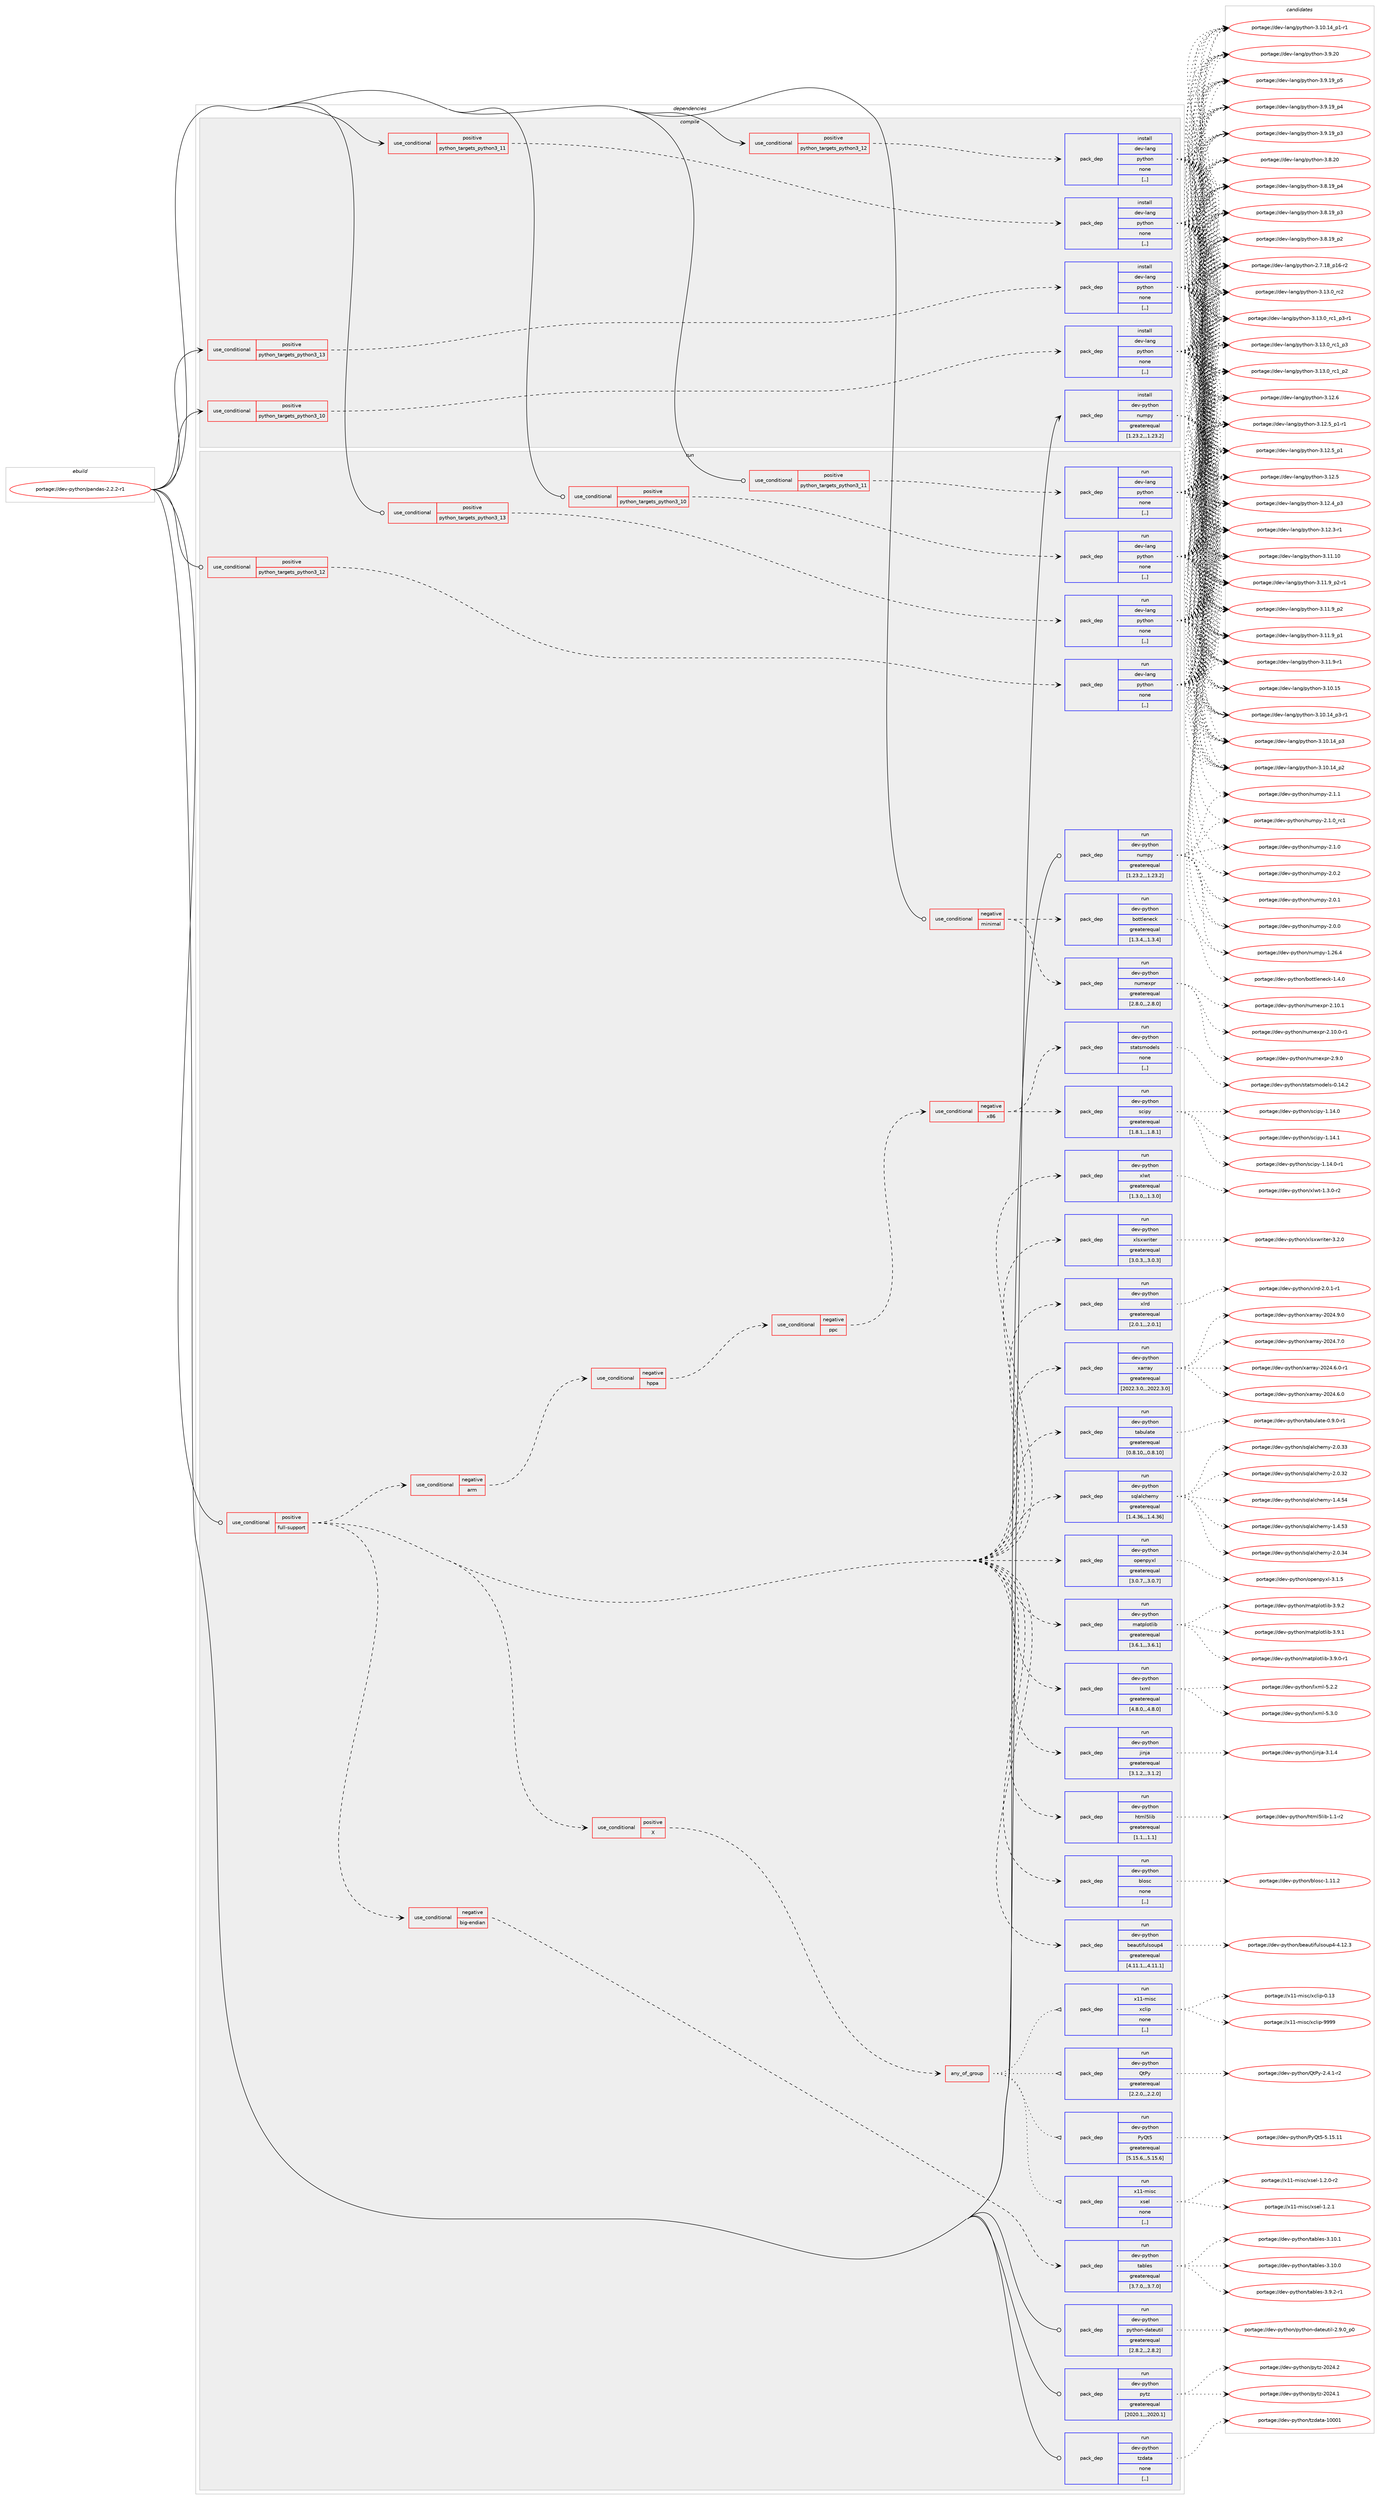 digraph prolog {

# *************
# Graph options
# *************

newrank=true;
concentrate=true;
compound=true;
graph [rankdir=LR,fontname=Helvetica,fontsize=10,ranksep=1.5];#, ranksep=2.5, nodesep=0.2];
edge  [arrowhead=vee];
node  [fontname=Helvetica,fontsize=10];

# **********
# The ebuild
# **********

subgraph cluster_leftcol {
color=gray;
label=<<i>ebuild</i>>;
id [label="portage://dev-python/pandas-2.2.2-r1", color=red, width=4, href="../dev-python/pandas-2.2.2-r1.svg"];
}

# ****************
# The dependencies
# ****************

subgraph cluster_midcol {
color=gray;
label=<<i>dependencies</i>>;
subgraph cluster_compile {
fillcolor="#eeeeee";
style=filled;
label=<<i>compile</i>>;
subgraph cond166044 {
dependency648073 [label=<<TABLE BORDER="0" CELLBORDER="1" CELLSPACING="0" CELLPADDING="4"><TR><TD ROWSPAN="3" CELLPADDING="10">use_conditional</TD></TR><TR><TD>positive</TD></TR><TR><TD>python_targets_python3_10</TD></TR></TABLE>>, shape=none, color=red];
subgraph pack477210 {
dependency648074 [label=<<TABLE BORDER="0" CELLBORDER="1" CELLSPACING="0" CELLPADDING="4" WIDTH="220"><TR><TD ROWSPAN="6" CELLPADDING="30">pack_dep</TD></TR><TR><TD WIDTH="110">install</TD></TR><TR><TD>dev-lang</TD></TR><TR><TD>python</TD></TR><TR><TD>none</TD></TR><TR><TD>[,,]</TD></TR></TABLE>>, shape=none, color=blue];
}
dependency648073:e -> dependency648074:w [weight=20,style="dashed",arrowhead="vee"];
}
id:e -> dependency648073:w [weight=20,style="solid",arrowhead="vee"];
subgraph cond166045 {
dependency648075 [label=<<TABLE BORDER="0" CELLBORDER="1" CELLSPACING="0" CELLPADDING="4"><TR><TD ROWSPAN="3" CELLPADDING="10">use_conditional</TD></TR><TR><TD>positive</TD></TR><TR><TD>python_targets_python3_11</TD></TR></TABLE>>, shape=none, color=red];
subgraph pack477211 {
dependency648076 [label=<<TABLE BORDER="0" CELLBORDER="1" CELLSPACING="0" CELLPADDING="4" WIDTH="220"><TR><TD ROWSPAN="6" CELLPADDING="30">pack_dep</TD></TR><TR><TD WIDTH="110">install</TD></TR><TR><TD>dev-lang</TD></TR><TR><TD>python</TD></TR><TR><TD>none</TD></TR><TR><TD>[,,]</TD></TR></TABLE>>, shape=none, color=blue];
}
dependency648075:e -> dependency648076:w [weight=20,style="dashed",arrowhead="vee"];
}
id:e -> dependency648075:w [weight=20,style="solid",arrowhead="vee"];
subgraph cond166046 {
dependency648077 [label=<<TABLE BORDER="0" CELLBORDER="1" CELLSPACING="0" CELLPADDING="4"><TR><TD ROWSPAN="3" CELLPADDING="10">use_conditional</TD></TR><TR><TD>positive</TD></TR><TR><TD>python_targets_python3_12</TD></TR></TABLE>>, shape=none, color=red];
subgraph pack477212 {
dependency648078 [label=<<TABLE BORDER="0" CELLBORDER="1" CELLSPACING="0" CELLPADDING="4" WIDTH="220"><TR><TD ROWSPAN="6" CELLPADDING="30">pack_dep</TD></TR><TR><TD WIDTH="110">install</TD></TR><TR><TD>dev-lang</TD></TR><TR><TD>python</TD></TR><TR><TD>none</TD></TR><TR><TD>[,,]</TD></TR></TABLE>>, shape=none, color=blue];
}
dependency648077:e -> dependency648078:w [weight=20,style="dashed",arrowhead="vee"];
}
id:e -> dependency648077:w [weight=20,style="solid",arrowhead="vee"];
subgraph cond166047 {
dependency648079 [label=<<TABLE BORDER="0" CELLBORDER="1" CELLSPACING="0" CELLPADDING="4"><TR><TD ROWSPAN="3" CELLPADDING="10">use_conditional</TD></TR><TR><TD>positive</TD></TR><TR><TD>python_targets_python3_13</TD></TR></TABLE>>, shape=none, color=red];
subgraph pack477213 {
dependency648080 [label=<<TABLE BORDER="0" CELLBORDER="1" CELLSPACING="0" CELLPADDING="4" WIDTH="220"><TR><TD ROWSPAN="6" CELLPADDING="30">pack_dep</TD></TR><TR><TD WIDTH="110">install</TD></TR><TR><TD>dev-lang</TD></TR><TR><TD>python</TD></TR><TR><TD>none</TD></TR><TR><TD>[,,]</TD></TR></TABLE>>, shape=none, color=blue];
}
dependency648079:e -> dependency648080:w [weight=20,style="dashed",arrowhead="vee"];
}
id:e -> dependency648079:w [weight=20,style="solid",arrowhead="vee"];
subgraph pack477214 {
dependency648081 [label=<<TABLE BORDER="0" CELLBORDER="1" CELLSPACING="0" CELLPADDING="4" WIDTH="220"><TR><TD ROWSPAN="6" CELLPADDING="30">pack_dep</TD></TR><TR><TD WIDTH="110">install</TD></TR><TR><TD>dev-python</TD></TR><TR><TD>numpy</TD></TR><TR><TD>greaterequal</TD></TR><TR><TD>[1.23.2,,,1.23.2]</TD></TR></TABLE>>, shape=none, color=blue];
}
id:e -> dependency648081:w [weight=20,style="solid",arrowhead="vee"];
}
subgraph cluster_compileandrun {
fillcolor="#eeeeee";
style=filled;
label=<<i>compile and run</i>>;
}
subgraph cluster_run {
fillcolor="#eeeeee";
style=filled;
label=<<i>run</i>>;
subgraph cond166048 {
dependency648082 [label=<<TABLE BORDER="0" CELLBORDER="1" CELLSPACING="0" CELLPADDING="4"><TR><TD ROWSPAN="3" CELLPADDING="10">use_conditional</TD></TR><TR><TD>negative</TD></TR><TR><TD>minimal</TD></TR></TABLE>>, shape=none, color=red];
subgraph pack477215 {
dependency648083 [label=<<TABLE BORDER="0" CELLBORDER="1" CELLSPACING="0" CELLPADDING="4" WIDTH="220"><TR><TD ROWSPAN="6" CELLPADDING="30">pack_dep</TD></TR><TR><TD WIDTH="110">run</TD></TR><TR><TD>dev-python</TD></TR><TR><TD>bottleneck</TD></TR><TR><TD>greaterequal</TD></TR><TR><TD>[1.3.4,,,1.3.4]</TD></TR></TABLE>>, shape=none, color=blue];
}
dependency648082:e -> dependency648083:w [weight=20,style="dashed",arrowhead="vee"];
subgraph pack477216 {
dependency648084 [label=<<TABLE BORDER="0" CELLBORDER="1" CELLSPACING="0" CELLPADDING="4" WIDTH="220"><TR><TD ROWSPAN="6" CELLPADDING="30">pack_dep</TD></TR><TR><TD WIDTH="110">run</TD></TR><TR><TD>dev-python</TD></TR><TR><TD>numexpr</TD></TR><TR><TD>greaterequal</TD></TR><TR><TD>[2.8.0,,,2.8.0]</TD></TR></TABLE>>, shape=none, color=blue];
}
dependency648082:e -> dependency648084:w [weight=20,style="dashed",arrowhead="vee"];
}
id:e -> dependency648082:w [weight=20,style="solid",arrowhead="odot"];
subgraph cond166049 {
dependency648085 [label=<<TABLE BORDER="0" CELLBORDER="1" CELLSPACING="0" CELLPADDING="4"><TR><TD ROWSPAN="3" CELLPADDING="10">use_conditional</TD></TR><TR><TD>positive</TD></TR><TR><TD>full-support</TD></TR></TABLE>>, shape=none, color=red];
subgraph pack477217 {
dependency648086 [label=<<TABLE BORDER="0" CELLBORDER="1" CELLSPACING="0" CELLPADDING="4" WIDTH="220"><TR><TD ROWSPAN="6" CELLPADDING="30">pack_dep</TD></TR><TR><TD WIDTH="110">run</TD></TR><TR><TD>dev-python</TD></TR><TR><TD>beautifulsoup4</TD></TR><TR><TD>greaterequal</TD></TR><TR><TD>[4.11.1,,,4.11.1]</TD></TR></TABLE>>, shape=none, color=blue];
}
dependency648085:e -> dependency648086:w [weight=20,style="dashed",arrowhead="vee"];
subgraph pack477218 {
dependency648087 [label=<<TABLE BORDER="0" CELLBORDER="1" CELLSPACING="0" CELLPADDING="4" WIDTH="220"><TR><TD ROWSPAN="6" CELLPADDING="30">pack_dep</TD></TR><TR><TD WIDTH="110">run</TD></TR><TR><TD>dev-python</TD></TR><TR><TD>blosc</TD></TR><TR><TD>none</TD></TR><TR><TD>[,,]</TD></TR></TABLE>>, shape=none, color=blue];
}
dependency648085:e -> dependency648087:w [weight=20,style="dashed",arrowhead="vee"];
subgraph pack477219 {
dependency648088 [label=<<TABLE BORDER="0" CELLBORDER="1" CELLSPACING="0" CELLPADDING="4" WIDTH="220"><TR><TD ROWSPAN="6" CELLPADDING="30">pack_dep</TD></TR><TR><TD WIDTH="110">run</TD></TR><TR><TD>dev-python</TD></TR><TR><TD>html5lib</TD></TR><TR><TD>greaterequal</TD></TR><TR><TD>[1.1,,,1.1]</TD></TR></TABLE>>, shape=none, color=blue];
}
dependency648085:e -> dependency648088:w [weight=20,style="dashed",arrowhead="vee"];
subgraph pack477220 {
dependency648089 [label=<<TABLE BORDER="0" CELLBORDER="1" CELLSPACING="0" CELLPADDING="4" WIDTH="220"><TR><TD ROWSPAN="6" CELLPADDING="30">pack_dep</TD></TR><TR><TD WIDTH="110">run</TD></TR><TR><TD>dev-python</TD></TR><TR><TD>jinja</TD></TR><TR><TD>greaterequal</TD></TR><TR><TD>[3.1.2,,,3.1.2]</TD></TR></TABLE>>, shape=none, color=blue];
}
dependency648085:e -> dependency648089:w [weight=20,style="dashed",arrowhead="vee"];
subgraph pack477221 {
dependency648090 [label=<<TABLE BORDER="0" CELLBORDER="1" CELLSPACING="0" CELLPADDING="4" WIDTH="220"><TR><TD ROWSPAN="6" CELLPADDING="30">pack_dep</TD></TR><TR><TD WIDTH="110">run</TD></TR><TR><TD>dev-python</TD></TR><TR><TD>lxml</TD></TR><TR><TD>greaterequal</TD></TR><TR><TD>[4.8.0,,,4.8.0]</TD></TR></TABLE>>, shape=none, color=blue];
}
dependency648085:e -> dependency648090:w [weight=20,style="dashed",arrowhead="vee"];
subgraph pack477222 {
dependency648091 [label=<<TABLE BORDER="0" CELLBORDER="1" CELLSPACING="0" CELLPADDING="4" WIDTH="220"><TR><TD ROWSPAN="6" CELLPADDING="30">pack_dep</TD></TR><TR><TD WIDTH="110">run</TD></TR><TR><TD>dev-python</TD></TR><TR><TD>matplotlib</TD></TR><TR><TD>greaterequal</TD></TR><TR><TD>[3.6.1,,,3.6.1]</TD></TR></TABLE>>, shape=none, color=blue];
}
dependency648085:e -> dependency648091:w [weight=20,style="dashed",arrowhead="vee"];
subgraph pack477223 {
dependency648092 [label=<<TABLE BORDER="0" CELLBORDER="1" CELLSPACING="0" CELLPADDING="4" WIDTH="220"><TR><TD ROWSPAN="6" CELLPADDING="30">pack_dep</TD></TR><TR><TD WIDTH="110">run</TD></TR><TR><TD>dev-python</TD></TR><TR><TD>openpyxl</TD></TR><TR><TD>greaterequal</TD></TR><TR><TD>[3.0.7,,,3.0.7]</TD></TR></TABLE>>, shape=none, color=blue];
}
dependency648085:e -> dependency648092:w [weight=20,style="dashed",arrowhead="vee"];
subgraph pack477224 {
dependency648093 [label=<<TABLE BORDER="0" CELLBORDER="1" CELLSPACING="0" CELLPADDING="4" WIDTH="220"><TR><TD ROWSPAN="6" CELLPADDING="30">pack_dep</TD></TR><TR><TD WIDTH="110">run</TD></TR><TR><TD>dev-python</TD></TR><TR><TD>sqlalchemy</TD></TR><TR><TD>greaterequal</TD></TR><TR><TD>[1.4.36,,,1.4.36]</TD></TR></TABLE>>, shape=none, color=blue];
}
dependency648085:e -> dependency648093:w [weight=20,style="dashed",arrowhead="vee"];
subgraph pack477225 {
dependency648094 [label=<<TABLE BORDER="0" CELLBORDER="1" CELLSPACING="0" CELLPADDING="4" WIDTH="220"><TR><TD ROWSPAN="6" CELLPADDING="30">pack_dep</TD></TR><TR><TD WIDTH="110">run</TD></TR><TR><TD>dev-python</TD></TR><TR><TD>tabulate</TD></TR><TR><TD>greaterequal</TD></TR><TR><TD>[0.8.10,,,0.8.10]</TD></TR></TABLE>>, shape=none, color=blue];
}
dependency648085:e -> dependency648094:w [weight=20,style="dashed",arrowhead="vee"];
subgraph pack477226 {
dependency648095 [label=<<TABLE BORDER="0" CELLBORDER="1" CELLSPACING="0" CELLPADDING="4" WIDTH="220"><TR><TD ROWSPAN="6" CELLPADDING="30">pack_dep</TD></TR><TR><TD WIDTH="110">run</TD></TR><TR><TD>dev-python</TD></TR><TR><TD>xarray</TD></TR><TR><TD>greaterequal</TD></TR><TR><TD>[2022.3.0,,,2022.3.0]</TD></TR></TABLE>>, shape=none, color=blue];
}
dependency648085:e -> dependency648095:w [weight=20,style="dashed",arrowhead="vee"];
subgraph pack477227 {
dependency648096 [label=<<TABLE BORDER="0" CELLBORDER="1" CELLSPACING="0" CELLPADDING="4" WIDTH="220"><TR><TD ROWSPAN="6" CELLPADDING="30">pack_dep</TD></TR><TR><TD WIDTH="110">run</TD></TR><TR><TD>dev-python</TD></TR><TR><TD>xlrd</TD></TR><TR><TD>greaterequal</TD></TR><TR><TD>[2.0.1,,,2.0.1]</TD></TR></TABLE>>, shape=none, color=blue];
}
dependency648085:e -> dependency648096:w [weight=20,style="dashed",arrowhead="vee"];
subgraph pack477228 {
dependency648097 [label=<<TABLE BORDER="0" CELLBORDER="1" CELLSPACING="0" CELLPADDING="4" WIDTH="220"><TR><TD ROWSPAN="6" CELLPADDING="30">pack_dep</TD></TR><TR><TD WIDTH="110">run</TD></TR><TR><TD>dev-python</TD></TR><TR><TD>xlsxwriter</TD></TR><TR><TD>greaterequal</TD></TR><TR><TD>[3.0.3,,,3.0.3]</TD></TR></TABLE>>, shape=none, color=blue];
}
dependency648085:e -> dependency648097:w [weight=20,style="dashed",arrowhead="vee"];
subgraph pack477229 {
dependency648098 [label=<<TABLE BORDER="0" CELLBORDER="1" CELLSPACING="0" CELLPADDING="4" WIDTH="220"><TR><TD ROWSPAN="6" CELLPADDING="30">pack_dep</TD></TR><TR><TD WIDTH="110">run</TD></TR><TR><TD>dev-python</TD></TR><TR><TD>xlwt</TD></TR><TR><TD>greaterequal</TD></TR><TR><TD>[1.3.0,,,1.3.0]</TD></TR></TABLE>>, shape=none, color=blue];
}
dependency648085:e -> dependency648098:w [weight=20,style="dashed",arrowhead="vee"];
subgraph cond166050 {
dependency648099 [label=<<TABLE BORDER="0" CELLBORDER="1" CELLSPACING="0" CELLPADDING="4"><TR><TD ROWSPAN="3" CELLPADDING="10">use_conditional</TD></TR><TR><TD>negative</TD></TR><TR><TD>arm</TD></TR></TABLE>>, shape=none, color=red];
subgraph cond166051 {
dependency648100 [label=<<TABLE BORDER="0" CELLBORDER="1" CELLSPACING="0" CELLPADDING="4"><TR><TD ROWSPAN="3" CELLPADDING="10">use_conditional</TD></TR><TR><TD>negative</TD></TR><TR><TD>hppa</TD></TR></TABLE>>, shape=none, color=red];
subgraph cond166052 {
dependency648101 [label=<<TABLE BORDER="0" CELLBORDER="1" CELLSPACING="0" CELLPADDING="4"><TR><TD ROWSPAN="3" CELLPADDING="10">use_conditional</TD></TR><TR><TD>negative</TD></TR><TR><TD>ppc</TD></TR></TABLE>>, shape=none, color=red];
subgraph cond166053 {
dependency648102 [label=<<TABLE BORDER="0" CELLBORDER="1" CELLSPACING="0" CELLPADDING="4"><TR><TD ROWSPAN="3" CELLPADDING="10">use_conditional</TD></TR><TR><TD>negative</TD></TR><TR><TD>x86</TD></TR></TABLE>>, shape=none, color=red];
subgraph pack477230 {
dependency648103 [label=<<TABLE BORDER="0" CELLBORDER="1" CELLSPACING="0" CELLPADDING="4" WIDTH="220"><TR><TD ROWSPAN="6" CELLPADDING="30">pack_dep</TD></TR><TR><TD WIDTH="110">run</TD></TR><TR><TD>dev-python</TD></TR><TR><TD>scipy</TD></TR><TR><TD>greaterequal</TD></TR><TR><TD>[1.8.1,,,1.8.1]</TD></TR></TABLE>>, shape=none, color=blue];
}
dependency648102:e -> dependency648103:w [weight=20,style="dashed",arrowhead="vee"];
subgraph pack477231 {
dependency648104 [label=<<TABLE BORDER="0" CELLBORDER="1" CELLSPACING="0" CELLPADDING="4" WIDTH="220"><TR><TD ROWSPAN="6" CELLPADDING="30">pack_dep</TD></TR><TR><TD WIDTH="110">run</TD></TR><TR><TD>dev-python</TD></TR><TR><TD>statsmodels</TD></TR><TR><TD>none</TD></TR><TR><TD>[,,]</TD></TR></TABLE>>, shape=none, color=blue];
}
dependency648102:e -> dependency648104:w [weight=20,style="dashed",arrowhead="vee"];
}
dependency648101:e -> dependency648102:w [weight=20,style="dashed",arrowhead="vee"];
}
dependency648100:e -> dependency648101:w [weight=20,style="dashed",arrowhead="vee"];
}
dependency648099:e -> dependency648100:w [weight=20,style="dashed",arrowhead="vee"];
}
dependency648085:e -> dependency648099:w [weight=20,style="dashed",arrowhead="vee"];
subgraph cond166054 {
dependency648105 [label=<<TABLE BORDER="0" CELLBORDER="1" CELLSPACING="0" CELLPADDING="4"><TR><TD ROWSPAN="3" CELLPADDING="10">use_conditional</TD></TR><TR><TD>negative</TD></TR><TR><TD>big-endian</TD></TR></TABLE>>, shape=none, color=red];
subgraph pack477232 {
dependency648106 [label=<<TABLE BORDER="0" CELLBORDER="1" CELLSPACING="0" CELLPADDING="4" WIDTH="220"><TR><TD ROWSPAN="6" CELLPADDING="30">pack_dep</TD></TR><TR><TD WIDTH="110">run</TD></TR><TR><TD>dev-python</TD></TR><TR><TD>tables</TD></TR><TR><TD>greaterequal</TD></TR><TR><TD>[3.7.0,,,3.7.0]</TD></TR></TABLE>>, shape=none, color=blue];
}
dependency648105:e -> dependency648106:w [weight=20,style="dashed",arrowhead="vee"];
}
dependency648085:e -> dependency648105:w [weight=20,style="dashed",arrowhead="vee"];
subgraph cond166055 {
dependency648107 [label=<<TABLE BORDER="0" CELLBORDER="1" CELLSPACING="0" CELLPADDING="4"><TR><TD ROWSPAN="3" CELLPADDING="10">use_conditional</TD></TR><TR><TD>positive</TD></TR><TR><TD>X</TD></TR></TABLE>>, shape=none, color=red];
subgraph any4438 {
dependency648108 [label=<<TABLE BORDER="0" CELLBORDER="1" CELLSPACING="0" CELLPADDING="4"><TR><TD CELLPADDING="10">any_of_group</TD></TR></TABLE>>, shape=none, color=red];subgraph pack477233 {
dependency648109 [label=<<TABLE BORDER="0" CELLBORDER="1" CELLSPACING="0" CELLPADDING="4" WIDTH="220"><TR><TD ROWSPAN="6" CELLPADDING="30">pack_dep</TD></TR><TR><TD WIDTH="110">run</TD></TR><TR><TD>dev-python</TD></TR><TR><TD>PyQt5</TD></TR><TR><TD>greaterequal</TD></TR><TR><TD>[5.15.6,,,5.15.6]</TD></TR></TABLE>>, shape=none, color=blue];
}
dependency648108:e -> dependency648109:w [weight=20,style="dotted",arrowhead="oinv"];
subgraph pack477234 {
dependency648110 [label=<<TABLE BORDER="0" CELLBORDER="1" CELLSPACING="0" CELLPADDING="4" WIDTH="220"><TR><TD ROWSPAN="6" CELLPADDING="30">pack_dep</TD></TR><TR><TD WIDTH="110">run</TD></TR><TR><TD>dev-python</TD></TR><TR><TD>QtPy</TD></TR><TR><TD>greaterequal</TD></TR><TR><TD>[2.2.0,,,2.2.0]</TD></TR></TABLE>>, shape=none, color=blue];
}
dependency648108:e -> dependency648110:w [weight=20,style="dotted",arrowhead="oinv"];
subgraph pack477235 {
dependency648111 [label=<<TABLE BORDER="0" CELLBORDER="1" CELLSPACING="0" CELLPADDING="4" WIDTH="220"><TR><TD ROWSPAN="6" CELLPADDING="30">pack_dep</TD></TR><TR><TD WIDTH="110">run</TD></TR><TR><TD>x11-misc</TD></TR><TR><TD>xclip</TD></TR><TR><TD>none</TD></TR><TR><TD>[,,]</TD></TR></TABLE>>, shape=none, color=blue];
}
dependency648108:e -> dependency648111:w [weight=20,style="dotted",arrowhead="oinv"];
subgraph pack477236 {
dependency648112 [label=<<TABLE BORDER="0" CELLBORDER="1" CELLSPACING="0" CELLPADDING="4" WIDTH="220"><TR><TD ROWSPAN="6" CELLPADDING="30">pack_dep</TD></TR><TR><TD WIDTH="110">run</TD></TR><TR><TD>x11-misc</TD></TR><TR><TD>xsel</TD></TR><TR><TD>none</TD></TR><TR><TD>[,,]</TD></TR></TABLE>>, shape=none, color=blue];
}
dependency648108:e -> dependency648112:w [weight=20,style="dotted",arrowhead="oinv"];
}
dependency648107:e -> dependency648108:w [weight=20,style="dashed",arrowhead="vee"];
}
dependency648085:e -> dependency648107:w [weight=20,style="dashed",arrowhead="vee"];
}
id:e -> dependency648085:w [weight=20,style="solid",arrowhead="odot"];
subgraph cond166056 {
dependency648113 [label=<<TABLE BORDER="0" CELLBORDER="1" CELLSPACING="0" CELLPADDING="4"><TR><TD ROWSPAN="3" CELLPADDING="10">use_conditional</TD></TR><TR><TD>positive</TD></TR><TR><TD>python_targets_python3_10</TD></TR></TABLE>>, shape=none, color=red];
subgraph pack477237 {
dependency648114 [label=<<TABLE BORDER="0" CELLBORDER="1" CELLSPACING="0" CELLPADDING="4" WIDTH="220"><TR><TD ROWSPAN="6" CELLPADDING="30">pack_dep</TD></TR><TR><TD WIDTH="110">run</TD></TR><TR><TD>dev-lang</TD></TR><TR><TD>python</TD></TR><TR><TD>none</TD></TR><TR><TD>[,,]</TD></TR></TABLE>>, shape=none, color=blue];
}
dependency648113:e -> dependency648114:w [weight=20,style="dashed",arrowhead="vee"];
}
id:e -> dependency648113:w [weight=20,style="solid",arrowhead="odot"];
subgraph cond166057 {
dependency648115 [label=<<TABLE BORDER="0" CELLBORDER="1" CELLSPACING="0" CELLPADDING="4"><TR><TD ROWSPAN="3" CELLPADDING="10">use_conditional</TD></TR><TR><TD>positive</TD></TR><TR><TD>python_targets_python3_11</TD></TR></TABLE>>, shape=none, color=red];
subgraph pack477238 {
dependency648116 [label=<<TABLE BORDER="0" CELLBORDER="1" CELLSPACING="0" CELLPADDING="4" WIDTH="220"><TR><TD ROWSPAN="6" CELLPADDING="30">pack_dep</TD></TR><TR><TD WIDTH="110">run</TD></TR><TR><TD>dev-lang</TD></TR><TR><TD>python</TD></TR><TR><TD>none</TD></TR><TR><TD>[,,]</TD></TR></TABLE>>, shape=none, color=blue];
}
dependency648115:e -> dependency648116:w [weight=20,style="dashed",arrowhead="vee"];
}
id:e -> dependency648115:w [weight=20,style="solid",arrowhead="odot"];
subgraph cond166058 {
dependency648117 [label=<<TABLE BORDER="0" CELLBORDER="1" CELLSPACING="0" CELLPADDING="4"><TR><TD ROWSPAN="3" CELLPADDING="10">use_conditional</TD></TR><TR><TD>positive</TD></TR><TR><TD>python_targets_python3_12</TD></TR></TABLE>>, shape=none, color=red];
subgraph pack477239 {
dependency648118 [label=<<TABLE BORDER="0" CELLBORDER="1" CELLSPACING="0" CELLPADDING="4" WIDTH="220"><TR><TD ROWSPAN="6" CELLPADDING="30">pack_dep</TD></TR><TR><TD WIDTH="110">run</TD></TR><TR><TD>dev-lang</TD></TR><TR><TD>python</TD></TR><TR><TD>none</TD></TR><TR><TD>[,,]</TD></TR></TABLE>>, shape=none, color=blue];
}
dependency648117:e -> dependency648118:w [weight=20,style="dashed",arrowhead="vee"];
}
id:e -> dependency648117:w [weight=20,style="solid",arrowhead="odot"];
subgraph cond166059 {
dependency648119 [label=<<TABLE BORDER="0" CELLBORDER="1" CELLSPACING="0" CELLPADDING="4"><TR><TD ROWSPAN="3" CELLPADDING="10">use_conditional</TD></TR><TR><TD>positive</TD></TR><TR><TD>python_targets_python3_13</TD></TR></TABLE>>, shape=none, color=red];
subgraph pack477240 {
dependency648120 [label=<<TABLE BORDER="0" CELLBORDER="1" CELLSPACING="0" CELLPADDING="4" WIDTH="220"><TR><TD ROWSPAN="6" CELLPADDING="30">pack_dep</TD></TR><TR><TD WIDTH="110">run</TD></TR><TR><TD>dev-lang</TD></TR><TR><TD>python</TD></TR><TR><TD>none</TD></TR><TR><TD>[,,]</TD></TR></TABLE>>, shape=none, color=blue];
}
dependency648119:e -> dependency648120:w [weight=20,style="dashed",arrowhead="vee"];
}
id:e -> dependency648119:w [weight=20,style="solid",arrowhead="odot"];
subgraph pack477241 {
dependency648121 [label=<<TABLE BORDER="0" CELLBORDER="1" CELLSPACING="0" CELLPADDING="4" WIDTH="220"><TR><TD ROWSPAN="6" CELLPADDING="30">pack_dep</TD></TR><TR><TD WIDTH="110">run</TD></TR><TR><TD>dev-python</TD></TR><TR><TD>numpy</TD></TR><TR><TD>greaterequal</TD></TR><TR><TD>[1.23.2,,,1.23.2]</TD></TR></TABLE>>, shape=none, color=blue];
}
id:e -> dependency648121:w [weight=20,style="solid",arrowhead="odot"];
subgraph pack477242 {
dependency648122 [label=<<TABLE BORDER="0" CELLBORDER="1" CELLSPACING="0" CELLPADDING="4" WIDTH="220"><TR><TD ROWSPAN="6" CELLPADDING="30">pack_dep</TD></TR><TR><TD WIDTH="110">run</TD></TR><TR><TD>dev-python</TD></TR><TR><TD>python-dateutil</TD></TR><TR><TD>greaterequal</TD></TR><TR><TD>[2.8.2,,,2.8.2]</TD></TR></TABLE>>, shape=none, color=blue];
}
id:e -> dependency648122:w [weight=20,style="solid",arrowhead="odot"];
subgraph pack477243 {
dependency648123 [label=<<TABLE BORDER="0" CELLBORDER="1" CELLSPACING="0" CELLPADDING="4" WIDTH="220"><TR><TD ROWSPAN="6" CELLPADDING="30">pack_dep</TD></TR><TR><TD WIDTH="110">run</TD></TR><TR><TD>dev-python</TD></TR><TR><TD>pytz</TD></TR><TR><TD>greaterequal</TD></TR><TR><TD>[2020.1,,,2020.1]</TD></TR></TABLE>>, shape=none, color=blue];
}
id:e -> dependency648123:w [weight=20,style="solid",arrowhead="odot"];
subgraph pack477244 {
dependency648124 [label=<<TABLE BORDER="0" CELLBORDER="1" CELLSPACING="0" CELLPADDING="4" WIDTH="220"><TR><TD ROWSPAN="6" CELLPADDING="30">pack_dep</TD></TR><TR><TD WIDTH="110">run</TD></TR><TR><TD>dev-python</TD></TR><TR><TD>tzdata</TD></TR><TR><TD>none</TD></TR><TR><TD>[,,]</TD></TR></TABLE>>, shape=none, color=blue];
}
id:e -> dependency648124:w [weight=20,style="solid",arrowhead="odot"];
}
}

# **************
# The candidates
# **************

subgraph cluster_choices {
rank=same;
color=gray;
label=<<i>candidates</i>>;

subgraph choice477210 {
color=black;
nodesep=1;
choice10010111845108971101034711212111610411111045514649514648951149950 [label="portage://dev-lang/python-3.13.0_rc2", color=red, width=4,href="../dev-lang/python-3.13.0_rc2.svg"];
choice1001011184510897110103471121211161041111104551464951464895114994995112514511449 [label="portage://dev-lang/python-3.13.0_rc1_p3-r1", color=red, width=4,href="../dev-lang/python-3.13.0_rc1_p3-r1.svg"];
choice100101118451089711010347112121116104111110455146495146489511499499511251 [label="portage://dev-lang/python-3.13.0_rc1_p3", color=red, width=4,href="../dev-lang/python-3.13.0_rc1_p3.svg"];
choice100101118451089711010347112121116104111110455146495146489511499499511250 [label="portage://dev-lang/python-3.13.0_rc1_p2", color=red, width=4,href="../dev-lang/python-3.13.0_rc1_p2.svg"];
choice10010111845108971101034711212111610411111045514649504654 [label="portage://dev-lang/python-3.12.6", color=red, width=4,href="../dev-lang/python-3.12.6.svg"];
choice1001011184510897110103471121211161041111104551464950465395112494511449 [label="portage://dev-lang/python-3.12.5_p1-r1", color=red, width=4,href="../dev-lang/python-3.12.5_p1-r1.svg"];
choice100101118451089711010347112121116104111110455146495046539511249 [label="portage://dev-lang/python-3.12.5_p1", color=red, width=4,href="../dev-lang/python-3.12.5_p1.svg"];
choice10010111845108971101034711212111610411111045514649504653 [label="portage://dev-lang/python-3.12.5", color=red, width=4,href="../dev-lang/python-3.12.5.svg"];
choice100101118451089711010347112121116104111110455146495046529511251 [label="portage://dev-lang/python-3.12.4_p3", color=red, width=4,href="../dev-lang/python-3.12.4_p3.svg"];
choice100101118451089711010347112121116104111110455146495046514511449 [label="portage://dev-lang/python-3.12.3-r1", color=red, width=4,href="../dev-lang/python-3.12.3-r1.svg"];
choice1001011184510897110103471121211161041111104551464949464948 [label="portage://dev-lang/python-3.11.10", color=red, width=4,href="../dev-lang/python-3.11.10.svg"];
choice1001011184510897110103471121211161041111104551464949465795112504511449 [label="portage://dev-lang/python-3.11.9_p2-r1", color=red, width=4,href="../dev-lang/python-3.11.9_p2-r1.svg"];
choice100101118451089711010347112121116104111110455146494946579511250 [label="portage://dev-lang/python-3.11.9_p2", color=red, width=4,href="../dev-lang/python-3.11.9_p2.svg"];
choice100101118451089711010347112121116104111110455146494946579511249 [label="portage://dev-lang/python-3.11.9_p1", color=red, width=4,href="../dev-lang/python-3.11.9_p1.svg"];
choice100101118451089711010347112121116104111110455146494946574511449 [label="portage://dev-lang/python-3.11.9-r1", color=red, width=4,href="../dev-lang/python-3.11.9-r1.svg"];
choice1001011184510897110103471121211161041111104551464948464953 [label="portage://dev-lang/python-3.10.15", color=red, width=4,href="../dev-lang/python-3.10.15.svg"];
choice100101118451089711010347112121116104111110455146494846495295112514511449 [label="portage://dev-lang/python-3.10.14_p3-r1", color=red, width=4,href="../dev-lang/python-3.10.14_p3-r1.svg"];
choice10010111845108971101034711212111610411111045514649484649529511251 [label="portage://dev-lang/python-3.10.14_p3", color=red, width=4,href="../dev-lang/python-3.10.14_p3.svg"];
choice10010111845108971101034711212111610411111045514649484649529511250 [label="portage://dev-lang/python-3.10.14_p2", color=red, width=4,href="../dev-lang/python-3.10.14_p2.svg"];
choice100101118451089711010347112121116104111110455146494846495295112494511449 [label="portage://dev-lang/python-3.10.14_p1-r1", color=red, width=4,href="../dev-lang/python-3.10.14_p1-r1.svg"];
choice10010111845108971101034711212111610411111045514657465048 [label="portage://dev-lang/python-3.9.20", color=red, width=4,href="../dev-lang/python-3.9.20.svg"];
choice100101118451089711010347112121116104111110455146574649579511253 [label="portage://dev-lang/python-3.9.19_p5", color=red, width=4,href="../dev-lang/python-3.9.19_p5.svg"];
choice100101118451089711010347112121116104111110455146574649579511252 [label="portage://dev-lang/python-3.9.19_p4", color=red, width=4,href="../dev-lang/python-3.9.19_p4.svg"];
choice100101118451089711010347112121116104111110455146574649579511251 [label="portage://dev-lang/python-3.9.19_p3", color=red, width=4,href="../dev-lang/python-3.9.19_p3.svg"];
choice10010111845108971101034711212111610411111045514656465048 [label="portage://dev-lang/python-3.8.20", color=red, width=4,href="../dev-lang/python-3.8.20.svg"];
choice100101118451089711010347112121116104111110455146564649579511252 [label="portage://dev-lang/python-3.8.19_p4", color=red, width=4,href="../dev-lang/python-3.8.19_p4.svg"];
choice100101118451089711010347112121116104111110455146564649579511251 [label="portage://dev-lang/python-3.8.19_p3", color=red, width=4,href="../dev-lang/python-3.8.19_p3.svg"];
choice100101118451089711010347112121116104111110455146564649579511250 [label="portage://dev-lang/python-3.8.19_p2", color=red, width=4,href="../dev-lang/python-3.8.19_p2.svg"];
choice100101118451089711010347112121116104111110455046554649569511249544511450 [label="portage://dev-lang/python-2.7.18_p16-r2", color=red, width=4,href="../dev-lang/python-2.7.18_p16-r2.svg"];
dependency648074:e -> choice10010111845108971101034711212111610411111045514649514648951149950:w [style=dotted,weight="100"];
dependency648074:e -> choice1001011184510897110103471121211161041111104551464951464895114994995112514511449:w [style=dotted,weight="100"];
dependency648074:e -> choice100101118451089711010347112121116104111110455146495146489511499499511251:w [style=dotted,weight="100"];
dependency648074:e -> choice100101118451089711010347112121116104111110455146495146489511499499511250:w [style=dotted,weight="100"];
dependency648074:e -> choice10010111845108971101034711212111610411111045514649504654:w [style=dotted,weight="100"];
dependency648074:e -> choice1001011184510897110103471121211161041111104551464950465395112494511449:w [style=dotted,weight="100"];
dependency648074:e -> choice100101118451089711010347112121116104111110455146495046539511249:w [style=dotted,weight="100"];
dependency648074:e -> choice10010111845108971101034711212111610411111045514649504653:w [style=dotted,weight="100"];
dependency648074:e -> choice100101118451089711010347112121116104111110455146495046529511251:w [style=dotted,weight="100"];
dependency648074:e -> choice100101118451089711010347112121116104111110455146495046514511449:w [style=dotted,weight="100"];
dependency648074:e -> choice1001011184510897110103471121211161041111104551464949464948:w [style=dotted,weight="100"];
dependency648074:e -> choice1001011184510897110103471121211161041111104551464949465795112504511449:w [style=dotted,weight="100"];
dependency648074:e -> choice100101118451089711010347112121116104111110455146494946579511250:w [style=dotted,weight="100"];
dependency648074:e -> choice100101118451089711010347112121116104111110455146494946579511249:w [style=dotted,weight="100"];
dependency648074:e -> choice100101118451089711010347112121116104111110455146494946574511449:w [style=dotted,weight="100"];
dependency648074:e -> choice1001011184510897110103471121211161041111104551464948464953:w [style=dotted,weight="100"];
dependency648074:e -> choice100101118451089711010347112121116104111110455146494846495295112514511449:w [style=dotted,weight="100"];
dependency648074:e -> choice10010111845108971101034711212111610411111045514649484649529511251:w [style=dotted,weight="100"];
dependency648074:e -> choice10010111845108971101034711212111610411111045514649484649529511250:w [style=dotted,weight="100"];
dependency648074:e -> choice100101118451089711010347112121116104111110455146494846495295112494511449:w [style=dotted,weight="100"];
dependency648074:e -> choice10010111845108971101034711212111610411111045514657465048:w [style=dotted,weight="100"];
dependency648074:e -> choice100101118451089711010347112121116104111110455146574649579511253:w [style=dotted,weight="100"];
dependency648074:e -> choice100101118451089711010347112121116104111110455146574649579511252:w [style=dotted,weight="100"];
dependency648074:e -> choice100101118451089711010347112121116104111110455146574649579511251:w [style=dotted,weight="100"];
dependency648074:e -> choice10010111845108971101034711212111610411111045514656465048:w [style=dotted,weight="100"];
dependency648074:e -> choice100101118451089711010347112121116104111110455146564649579511252:w [style=dotted,weight="100"];
dependency648074:e -> choice100101118451089711010347112121116104111110455146564649579511251:w [style=dotted,weight="100"];
dependency648074:e -> choice100101118451089711010347112121116104111110455146564649579511250:w [style=dotted,weight="100"];
dependency648074:e -> choice100101118451089711010347112121116104111110455046554649569511249544511450:w [style=dotted,weight="100"];
}
subgraph choice477211 {
color=black;
nodesep=1;
choice10010111845108971101034711212111610411111045514649514648951149950 [label="portage://dev-lang/python-3.13.0_rc2", color=red, width=4,href="../dev-lang/python-3.13.0_rc2.svg"];
choice1001011184510897110103471121211161041111104551464951464895114994995112514511449 [label="portage://dev-lang/python-3.13.0_rc1_p3-r1", color=red, width=4,href="../dev-lang/python-3.13.0_rc1_p3-r1.svg"];
choice100101118451089711010347112121116104111110455146495146489511499499511251 [label="portage://dev-lang/python-3.13.0_rc1_p3", color=red, width=4,href="../dev-lang/python-3.13.0_rc1_p3.svg"];
choice100101118451089711010347112121116104111110455146495146489511499499511250 [label="portage://dev-lang/python-3.13.0_rc1_p2", color=red, width=4,href="../dev-lang/python-3.13.0_rc1_p2.svg"];
choice10010111845108971101034711212111610411111045514649504654 [label="portage://dev-lang/python-3.12.6", color=red, width=4,href="../dev-lang/python-3.12.6.svg"];
choice1001011184510897110103471121211161041111104551464950465395112494511449 [label="portage://dev-lang/python-3.12.5_p1-r1", color=red, width=4,href="../dev-lang/python-3.12.5_p1-r1.svg"];
choice100101118451089711010347112121116104111110455146495046539511249 [label="portage://dev-lang/python-3.12.5_p1", color=red, width=4,href="../dev-lang/python-3.12.5_p1.svg"];
choice10010111845108971101034711212111610411111045514649504653 [label="portage://dev-lang/python-3.12.5", color=red, width=4,href="../dev-lang/python-3.12.5.svg"];
choice100101118451089711010347112121116104111110455146495046529511251 [label="portage://dev-lang/python-3.12.4_p3", color=red, width=4,href="../dev-lang/python-3.12.4_p3.svg"];
choice100101118451089711010347112121116104111110455146495046514511449 [label="portage://dev-lang/python-3.12.3-r1", color=red, width=4,href="../dev-lang/python-3.12.3-r1.svg"];
choice1001011184510897110103471121211161041111104551464949464948 [label="portage://dev-lang/python-3.11.10", color=red, width=4,href="../dev-lang/python-3.11.10.svg"];
choice1001011184510897110103471121211161041111104551464949465795112504511449 [label="portage://dev-lang/python-3.11.9_p2-r1", color=red, width=4,href="../dev-lang/python-3.11.9_p2-r1.svg"];
choice100101118451089711010347112121116104111110455146494946579511250 [label="portage://dev-lang/python-3.11.9_p2", color=red, width=4,href="../dev-lang/python-3.11.9_p2.svg"];
choice100101118451089711010347112121116104111110455146494946579511249 [label="portage://dev-lang/python-3.11.9_p1", color=red, width=4,href="../dev-lang/python-3.11.9_p1.svg"];
choice100101118451089711010347112121116104111110455146494946574511449 [label="portage://dev-lang/python-3.11.9-r1", color=red, width=4,href="../dev-lang/python-3.11.9-r1.svg"];
choice1001011184510897110103471121211161041111104551464948464953 [label="portage://dev-lang/python-3.10.15", color=red, width=4,href="../dev-lang/python-3.10.15.svg"];
choice100101118451089711010347112121116104111110455146494846495295112514511449 [label="portage://dev-lang/python-3.10.14_p3-r1", color=red, width=4,href="../dev-lang/python-3.10.14_p3-r1.svg"];
choice10010111845108971101034711212111610411111045514649484649529511251 [label="portage://dev-lang/python-3.10.14_p3", color=red, width=4,href="../dev-lang/python-3.10.14_p3.svg"];
choice10010111845108971101034711212111610411111045514649484649529511250 [label="portage://dev-lang/python-3.10.14_p2", color=red, width=4,href="../dev-lang/python-3.10.14_p2.svg"];
choice100101118451089711010347112121116104111110455146494846495295112494511449 [label="portage://dev-lang/python-3.10.14_p1-r1", color=red, width=4,href="../dev-lang/python-3.10.14_p1-r1.svg"];
choice10010111845108971101034711212111610411111045514657465048 [label="portage://dev-lang/python-3.9.20", color=red, width=4,href="../dev-lang/python-3.9.20.svg"];
choice100101118451089711010347112121116104111110455146574649579511253 [label="portage://dev-lang/python-3.9.19_p5", color=red, width=4,href="../dev-lang/python-3.9.19_p5.svg"];
choice100101118451089711010347112121116104111110455146574649579511252 [label="portage://dev-lang/python-3.9.19_p4", color=red, width=4,href="../dev-lang/python-3.9.19_p4.svg"];
choice100101118451089711010347112121116104111110455146574649579511251 [label="portage://dev-lang/python-3.9.19_p3", color=red, width=4,href="../dev-lang/python-3.9.19_p3.svg"];
choice10010111845108971101034711212111610411111045514656465048 [label="portage://dev-lang/python-3.8.20", color=red, width=4,href="../dev-lang/python-3.8.20.svg"];
choice100101118451089711010347112121116104111110455146564649579511252 [label="portage://dev-lang/python-3.8.19_p4", color=red, width=4,href="../dev-lang/python-3.8.19_p4.svg"];
choice100101118451089711010347112121116104111110455146564649579511251 [label="portage://dev-lang/python-3.8.19_p3", color=red, width=4,href="../dev-lang/python-3.8.19_p3.svg"];
choice100101118451089711010347112121116104111110455146564649579511250 [label="portage://dev-lang/python-3.8.19_p2", color=red, width=4,href="../dev-lang/python-3.8.19_p2.svg"];
choice100101118451089711010347112121116104111110455046554649569511249544511450 [label="portage://dev-lang/python-2.7.18_p16-r2", color=red, width=4,href="../dev-lang/python-2.7.18_p16-r2.svg"];
dependency648076:e -> choice10010111845108971101034711212111610411111045514649514648951149950:w [style=dotted,weight="100"];
dependency648076:e -> choice1001011184510897110103471121211161041111104551464951464895114994995112514511449:w [style=dotted,weight="100"];
dependency648076:e -> choice100101118451089711010347112121116104111110455146495146489511499499511251:w [style=dotted,weight="100"];
dependency648076:e -> choice100101118451089711010347112121116104111110455146495146489511499499511250:w [style=dotted,weight="100"];
dependency648076:e -> choice10010111845108971101034711212111610411111045514649504654:w [style=dotted,weight="100"];
dependency648076:e -> choice1001011184510897110103471121211161041111104551464950465395112494511449:w [style=dotted,weight="100"];
dependency648076:e -> choice100101118451089711010347112121116104111110455146495046539511249:w [style=dotted,weight="100"];
dependency648076:e -> choice10010111845108971101034711212111610411111045514649504653:w [style=dotted,weight="100"];
dependency648076:e -> choice100101118451089711010347112121116104111110455146495046529511251:w [style=dotted,weight="100"];
dependency648076:e -> choice100101118451089711010347112121116104111110455146495046514511449:w [style=dotted,weight="100"];
dependency648076:e -> choice1001011184510897110103471121211161041111104551464949464948:w [style=dotted,weight="100"];
dependency648076:e -> choice1001011184510897110103471121211161041111104551464949465795112504511449:w [style=dotted,weight="100"];
dependency648076:e -> choice100101118451089711010347112121116104111110455146494946579511250:w [style=dotted,weight="100"];
dependency648076:e -> choice100101118451089711010347112121116104111110455146494946579511249:w [style=dotted,weight="100"];
dependency648076:e -> choice100101118451089711010347112121116104111110455146494946574511449:w [style=dotted,weight="100"];
dependency648076:e -> choice1001011184510897110103471121211161041111104551464948464953:w [style=dotted,weight="100"];
dependency648076:e -> choice100101118451089711010347112121116104111110455146494846495295112514511449:w [style=dotted,weight="100"];
dependency648076:e -> choice10010111845108971101034711212111610411111045514649484649529511251:w [style=dotted,weight="100"];
dependency648076:e -> choice10010111845108971101034711212111610411111045514649484649529511250:w [style=dotted,weight="100"];
dependency648076:e -> choice100101118451089711010347112121116104111110455146494846495295112494511449:w [style=dotted,weight="100"];
dependency648076:e -> choice10010111845108971101034711212111610411111045514657465048:w [style=dotted,weight="100"];
dependency648076:e -> choice100101118451089711010347112121116104111110455146574649579511253:w [style=dotted,weight="100"];
dependency648076:e -> choice100101118451089711010347112121116104111110455146574649579511252:w [style=dotted,weight="100"];
dependency648076:e -> choice100101118451089711010347112121116104111110455146574649579511251:w [style=dotted,weight="100"];
dependency648076:e -> choice10010111845108971101034711212111610411111045514656465048:w [style=dotted,weight="100"];
dependency648076:e -> choice100101118451089711010347112121116104111110455146564649579511252:w [style=dotted,weight="100"];
dependency648076:e -> choice100101118451089711010347112121116104111110455146564649579511251:w [style=dotted,weight="100"];
dependency648076:e -> choice100101118451089711010347112121116104111110455146564649579511250:w [style=dotted,weight="100"];
dependency648076:e -> choice100101118451089711010347112121116104111110455046554649569511249544511450:w [style=dotted,weight="100"];
}
subgraph choice477212 {
color=black;
nodesep=1;
choice10010111845108971101034711212111610411111045514649514648951149950 [label="portage://dev-lang/python-3.13.0_rc2", color=red, width=4,href="../dev-lang/python-3.13.0_rc2.svg"];
choice1001011184510897110103471121211161041111104551464951464895114994995112514511449 [label="portage://dev-lang/python-3.13.0_rc1_p3-r1", color=red, width=4,href="../dev-lang/python-3.13.0_rc1_p3-r1.svg"];
choice100101118451089711010347112121116104111110455146495146489511499499511251 [label="portage://dev-lang/python-3.13.0_rc1_p3", color=red, width=4,href="../dev-lang/python-3.13.0_rc1_p3.svg"];
choice100101118451089711010347112121116104111110455146495146489511499499511250 [label="portage://dev-lang/python-3.13.0_rc1_p2", color=red, width=4,href="../dev-lang/python-3.13.0_rc1_p2.svg"];
choice10010111845108971101034711212111610411111045514649504654 [label="portage://dev-lang/python-3.12.6", color=red, width=4,href="../dev-lang/python-3.12.6.svg"];
choice1001011184510897110103471121211161041111104551464950465395112494511449 [label="portage://dev-lang/python-3.12.5_p1-r1", color=red, width=4,href="../dev-lang/python-3.12.5_p1-r1.svg"];
choice100101118451089711010347112121116104111110455146495046539511249 [label="portage://dev-lang/python-3.12.5_p1", color=red, width=4,href="../dev-lang/python-3.12.5_p1.svg"];
choice10010111845108971101034711212111610411111045514649504653 [label="portage://dev-lang/python-3.12.5", color=red, width=4,href="../dev-lang/python-3.12.5.svg"];
choice100101118451089711010347112121116104111110455146495046529511251 [label="portage://dev-lang/python-3.12.4_p3", color=red, width=4,href="../dev-lang/python-3.12.4_p3.svg"];
choice100101118451089711010347112121116104111110455146495046514511449 [label="portage://dev-lang/python-3.12.3-r1", color=red, width=4,href="../dev-lang/python-3.12.3-r1.svg"];
choice1001011184510897110103471121211161041111104551464949464948 [label="portage://dev-lang/python-3.11.10", color=red, width=4,href="../dev-lang/python-3.11.10.svg"];
choice1001011184510897110103471121211161041111104551464949465795112504511449 [label="portage://dev-lang/python-3.11.9_p2-r1", color=red, width=4,href="../dev-lang/python-3.11.9_p2-r1.svg"];
choice100101118451089711010347112121116104111110455146494946579511250 [label="portage://dev-lang/python-3.11.9_p2", color=red, width=4,href="../dev-lang/python-3.11.9_p2.svg"];
choice100101118451089711010347112121116104111110455146494946579511249 [label="portage://dev-lang/python-3.11.9_p1", color=red, width=4,href="../dev-lang/python-3.11.9_p1.svg"];
choice100101118451089711010347112121116104111110455146494946574511449 [label="portage://dev-lang/python-3.11.9-r1", color=red, width=4,href="../dev-lang/python-3.11.9-r1.svg"];
choice1001011184510897110103471121211161041111104551464948464953 [label="portage://dev-lang/python-3.10.15", color=red, width=4,href="../dev-lang/python-3.10.15.svg"];
choice100101118451089711010347112121116104111110455146494846495295112514511449 [label="portage://dev-lang/python-3.10.14_p3-r1", color=red, width=4,href="../dev-lang/python-3.10.14_p3-r1.svg"];
choice10010111845108971101034711212111610411111045514649484649529511251 [label="portage://dev-lang/python-3.10.14_p3", color=red, width=4,href="../dev-lang/python-3.10.14_p3.svg"];
choice10010111845108971101034711212111610411111045514649484649529511250 [label="portage://dev-lang/python-3.10.14_p2", color=red, width=4,href="../dev-lang/python-3.10.14_p2.svg"];
choice100101118451089711010347112121116104111110455146494846495295112494511449 [label="portage://dev-lang/python-3.10.14_p1-r1", color=red, width=4,href="../dev-lang/python-3.10.14_p1-r1.svg"];
choice10010111845108971101034711212111610411111045514657465048 [label="portage://dev-lang/python-3.9.20", color=red, width=4,href="../dev-lang/python-3.9.20.svg"];
choice100101118451089711010347112121116104111110455146574649579511253 [label="portage://dev-lang/python-3.9.19_p5", color=red, width=4,href="../dev-lang/python-3.9.19_p5.svg"];
choice100101118451089711010347112121116104111110455146574649579511252 [label="portage://dev-lang/python-3.9.19_p4", color=red, width=4,href="../dev-lang/python-3.9.19_p4.svg"];
choice100101118451089711010347112121116104111110455146574649579511251 [label="portage://dev-lang/python-3.9.19_p3", color=red, width=4,href="../dev-lang/python-3.9.19_p3.svg"];
choice10010111845108971101034711212111610411111045514656465048 [label="portage://dev-lang/python-3.8.20", color=red, width=4,href="../dev-lang/python-3.8.20.svg"];
choice100101118451089711010347112121116104111110455146564649579511252 [label="portage://dev-lang/python-3.8.19_p4", color=red, width=4,href="../dev-lang/python-3.8.19_p4.svg"];
choice100101118451089711010347112121116104111110455146564649579511251 [label="portage://dev-lang/python-3.8.19_p3", color=red, width=4,href="../dev-lang/python-3.8.19_p3.svg"];
choice100101118451089711010347112121116104111110455146564649579511250 [label="portage://dev-lang/python-3.8.19_p2", color=red, width=4,href="../dev-lang/python-3.8.19_p2.svg"];
choice100101118451089711010347112121116104111110455046554649569511249544511450 [label="portage://dev-lang/python-2.7.18_p16-r2", color=red, width=4,href="../dev-lang/python-2.7.18_p16-r2.svg"];
dependency648078:e -> choice10010111845108971101034711212111610411111045514649514648951149950:w [style=dotted,weight="100"];
dependency648078:e -> choice1001011184510897110103471121211161041111104551464951464895114994995112514511449:w [style=dotted,weight="100"];
dependency648078:e -> choice100101118451089711010347112121116104111110455146495146489511499499511251:w [style=dotted,weight="100"];
dependency648078:e -> choice100101118451089711010347112121116104111110455146495146489511499499511250:w [style=dotted,weight="100"];
dependency648078:e -> choice10010111845108971101034711212111610411111045514649504654:w [style=dotted,weight="100"];
dependency648078:e -> choice1001011184510897110103471121211161041111104551464950465395112494511449:w [style=dotted,weight="100"];
dependency648078:e -> choice100101118451089711010347112121116104111110455146495046539511249:w [style=dotted,weight="100"];
dependency648078:e -> choice10010111845108971101034711212111610411111045514649504653:w [style=dotted,weight="100"];
dependency648078:e -> choice100101118451089711010347112121116104111110455146495046529511251:w [style=dotted,weight="100"];
dependency648078:e -> choice100101118451089711010347112121116104111110455146495046514511449:w [style=dotted,weight="100"];
dependency648078:e -> choice1001011184510897110103471121211161041111104551464949464948:w [style=dotted,weight="100"];
dependency648078:e -> choice1001011184510897110103471121211161041111104551464949465795112504511449:w [style=dotted,weight="100"];
dependency648078:e -> choice100101118451089711010347112121116104111110455146494946579511250:w [style=dotted,weight="100"];
dependency648078:e -> choice100101118451089711010347112121116104111110455146494946579511249:w [style=dotted,weight="100"];
dependency648078:e -> choice100101118451089711010347112121116104111110455146494946574511449:w [style=dotted,weight="100"];
dependency648078:e -> choice1001011184510897110103471121211161041111104551464948464953:w [style=dotted,weight="100"];
dependency648078:e -> choice100101118451089711010347112121116104111110455146494846495295112514511449:w [style=dotted,weight="100"];
dependency648078:e -> choice10010111845108971101034711212111610411111045514649484649529511251:w [style=dotted,weight="100"];
dependency648078:e -> choice10010111845108971101034711212111610411111045514649484649529511250:w [style=dotted,weight="100"];
dependency648078:e -> choice100101118451089711010347112121116104111110455146494846495295112494511449:w [style=dotted,weight="100"];
dependency648078:e -> choice10010111845108971101034711212111610411111045514657465048:w [style=dotted,weight="100"];
dependency648078:e -> choice100101118451089711010347112121116104111110455146574649579511253:w [style=dotted,weight="100"];
dependency648078:e -> choice100101118451089711010347112121116104111110455146574649579511252:w [style=dotted,weight="100"];
dependency648078:e -> choice100101118451089711010347112121116104111110455146574649579511251:w [style=dotted,weight="100"];
dependency648078:e -> choice10010111845108971101034711212111610411111045514656465048:w [style=dotted,weight="100"];
dependency648078:e -> choice100101118451089711010347112121116104111110455146564649579511252:w [style=dotted,weight="100"];
dependency648078:e -> choice100101118451089711010347112121116104111110455146564649579511251:w [style=dotted,weight="100"];
dependency648078:e -> choice100101118451089711010347112121116104111110455146564649579511250:w [style=dotted,weight="100"];
dependency648078:e -> choice100101118451089711010347112121116104111110455046554649569511249544511450:w [style=dotted,weight="100"];
}
subgraph choice477213 {
color=black;
nodesep=1;
choice10010111845108971101034711212111610411111045514649514648951149950 [label="portage://dev-lang/python-3.13.0_rc2", color=red, width=4,href="../dev-lang/python-3.13.0_rc2.svg"];
choice1001011184510897110103471121211161041111104551464951464895114994995112514511449 [label="portage://dev-lang/python-3.13.0_rc1_p3-r1", color=red, width=4,href="../dev-lang/python-3.13.0_rc1_p3-r1.svg"];
choice100101118451089711010347112121116104111110455146495146489511499499511251 [label="portage://dev-lang/python-3.13.0_rc1_p3", color=red, width=4,href="../dev-lang/python-3.13.0_rc1_p3.svg"];
choice100101118451089711010347112121116104111110455146495146489511499499511250 [label="portage://dev-lang/python-3.13.0_rc1_p2", color=red, width=4,href="../dev-lang/python-3.13.0_rc1_p2.svg"];
choice10010111845108971101034711212111610411111045514649504654 [label="portage://dev-lang/python-3.12.6", color=red, width=4,href="../dev-lang/python-3.12.6.svg"];
choice1001011184510897110103471121211161041111104551464950465395112494511449 [label="portage://dev-lang/python-3.12.5_p1-r1", color=red, width=4,href="../dev-lang/python-3.12.5_p1-r1.svg"];
choice100101118451089711010347112121116104111110455146495046539511249 [label="portage://dev-lang/python-3.12.5_p1", color=red, width=4,href="../dev-lang/python-3.12.5_p1.svg"];
choice10010111845108971101034711212111610411111045514649504653 [label="portage://dev-lang/python-3.12.5", color=red, width=4,href="../dev-lang/python-3.12.5.svg"];
choice100101118451089711010347112121116104111110455146495046529511251 [label="portage://dev-lang/python-3.12.4_p3", color=red, width=4,href="../dev-lang/python-3.12.4_p3.svg"];
choice100101118451089711010347112121116104111110455146495046514511449 [label="portage://dev-lang/python-3.12.3-r1", color=red, width=4,href="../dev-lang/python-3.12.3-r1.svg"];
choice1001011184510897110103471121211161041111104551464949464948 [label="portage://dev-lang/python-3.11.10", color=red, width=4,href="../dev-lang/python-3.11.10.svg"];
choice1001011184510897110103471121211161041111104551464949465795112504511449 [label="portage://dev-lang/python-3.11.9_p2-r1", color=red, width=4,href="../dev-lang/python-3.11.9_p2-r1.svg"];
choice100101118451089711010347112121116104111110455146494946579511250 [label="portage://dev-lang/python-3.11.9_p2", color=red, width=4,href="../dev-lang/python-3.11.9_p2.svg"];
choice100101118451089711010347112121116104111110455146494946579511249 [label="portage://dev-lang/python-3.11.9_p1", color=red, width=4,href="../dev-lang/python-3.11.9_p1.svg"];
choice100101118451089711010347112121116104111110455146494946574511449 [label="portage://dev-lang/python-3.11.9-r1", color=red, width=4,href="../dev-lang/python-3.11.9-r1.svg"];
choice1001011184510897110103471121211161041111104551464948464953 [label="portage://dev-lang/python-3.10.15", color=red, width=4,href="../dev-lang/python-3.10.15.svg"];
choice100101118451089711010347112121116104111110455146494846495295112514511449 [label="portage://dev-lang/python-3.10.14_p3-r1", color=red, width=4,href="../dev-lang/python-3.10.14_p3-r1.svg"];
choice10010111845108971101034711212111610411111045514649484649529511251 [label="portage://dev-lang/python-3.10.14_p3", color=red, width=4,href="../dev-lang/python-3.10.14_p3.svg"];
choice10010111845108971101034711212111610411111045514649484649529511250 [label="portage://dev-lang/python-3.10.14_p2", color=red, width=4,href="../dev-lang/python-3.10.14_p2.svg"];
choice100101118451089711010347112121116104111110455146494846495295112494511449 [label="portage://dev-lang/python-3.10.14_p1-r1", color=red, width=4,href="../dev-lang/python-3.10.14_p1-r1.svg"];
choice10010111845108971101034711212111610411111045514657465048 [label="portage://dev-lang/python-3.9.20", color=red, width=4,href="../dev-lang/python-3.9.20.svg"];
choice100101118451089711010347112121116104111110455146574649579511253 [label="portage://dev-lang/python-3.9.19_p5", color=red, width=4,href="../dev-lang/python-3.9.19_p5.svg"];
choice100101118451089711010347112121116104111110455146574649579511252 [label="portage://dev-lang/python-3.9.19_p4", color=red, width=4,href="../dev-lang/python-3.9.19_p4.svg"];
choice100101118451089711010347112121116104111110455146574649579511251 [label="portage://dev-lang/python-3.9.19_p3", color=red, width=4,href="../dev-lang/python-3.9.19_p3.svg"];
choice10010111845108971101034711212111610411111045514656465048 [label="portage://dev-lang/python-3.8.20", color=red, width=4,href="../dev-lang/python-3.8.20.svg"];
choice100101118451089711010347112121116104111110455146564649579511252 [label="portage://dev-lang/python-3.8.19_p4", color=red, width=4,href="../dev-lang/python-3.8.19_p4.svg"];
choice100101118451089711010347112121116104111110455146564649579511251 [label="portage://dev-lang/python-3.8.19_p3", color=red, width=4,href="../dev-lang/python-3.8.19_p3.svg"];
choice100101118451089711010347112121116104111110455146564649579511250 [label="portage://dev-lang/python-3.8.19_p2", color=red, width=4,href="../dev-lang/python-3.8.19_p2.svg"];
choice100101118451089711010347112121116104111110455046554649569511249544511450 [label="portage://dev-lang/python-2.7.18_p16-r2", color=red, width=4,href="../dev-lang/python-2.7.18_p16-r2.svg"];
dependency648080:e -> choice10010111845108971101034711212111610411111045514649514648951149950:w [style=dotted,weight="100"];
dependency648080:e -> choice1001011184510897110103471121211161041111104551464951464895114994995112514511449:w [style=dotted,weight="100"];
dependency648080:e -> choice100101118451089711010347112121116104111110455146495146489511499499511251:w [style=dotted,weight="100"];
dependency648080:e -> choice100101118451089711010347112121116104111110455146495146489511499499511250:w [style=dotted,weight="100"];
dependency648080:e -> choice10010111845108971101034711212111610411111045514649504654:w [style=dotted,weight="100"];
dependency648080:e -> choice1001011184510897110103471121211161041111104551464950465395112494511449:w [style=dotted,weight="100"];
dependency648080:e -> choice100101118451089711010347112121116104111110455146495046539511249:w [style=dotted,weight="100"];
dependency648080:e -> choice10010111845108971101034711212111610411111045514649504653:w [style=dotted,weight="100"];
dependency648080:e -> choice100101118451089711010347112121116104111110455146495046529511251:w [style=dotted,weight="100"];
dependency648080:e -> choice100101118451089711010347112121116104111110455146495046514511449:w [style=dotted,weight="100"];
dependency648080:e -> choice1001011184510897110103471121211161041111104551464949464948:w [style=dotted,weight="100"];
dependency648080:e -> choice1001011184510897110103471121211161041111104551464949465795112504511449:w [style=dotted,weight="100"];
dependency648080:e -> choice100101118451089711010347112121116104111110455146494946579511250:w [style=dotted,weight="100"];
dependency648080:e -> choice100101118451089711010347112121116104111110455146494946579511249:w [style=dotted,weight="100"];
dependency648080:e -> choice100101118451089711010347112121116104111110455146494946574511449:w [style=dotted,weight="100"];
dependency648080:e -> choice1001011184510897110103471121211161041111104551464948464953:w [style=dotted,weight="100"];
dependency648080:e -> choice100101118451089711010347112121116104111110455146494846495295112514511449:w [style=dotted,weight="100"];
dependency648080:e -> choice10010111845108971101034711212111610411111045514649484649529511251:w [style=dotted,weight="100"];
dependency648080:e -> choice10010111845108971101034711212111610411111045514649484649529511250:w [style=dotted,weight="100"];
dependency648080:e -> choice100101118451089711010347112121116104111110455146494846495295112494511449:w [style=dotted,weight="100"];
dependency648080:e -> choice10010111845108971101034711212111610411111045514657465048:w [style=dotted,weight="100"];
dependency648080:e -> choice100101118451089711010347112121116104111110455146574649579511253:w [style=dotted,weight="100"];
dependency648080:e -> choice100101118451089711010347112121116104111110455146574649579511252:w [style=dotted,weight="100"];
dependency648080:e -> choice100101118451089711010347112121116104111110455146574649579511251:w [style=dotted,weight="100"];
dependency648080:e -> choice10010111845108971101034711212111610411111045514656465048:w [style=dotted,weight="100"];
dependency648080:e -> choice100101118451089711010347112121116104111110455146564649579511252:w [style=dotted,weight="100"];
dependency648080:e -> choice100101118451089711010347112121116104111110455146564649579511251:w [style=dotted,weight="100"];
dependency648080:e -> choice100101118451089711010347112121116104111110455146564649579511250:w [style=dotted,weight="100"];
dependency648080:e -> choice100101118451089711010347112121116104111110455046554649569511249544511450:w [style=dotted,weight="100"];
}
subgraph choice477214 {
color=black;
nodesep=1;
choice1001011184511212111610411111047110117109112121455046494649 [label="portage://dev-python/numpy-2.1.1", color=red, width=4,href="../dev-python/numpy-2.1.1.svg"];
choice1001011184511212111610411111047110117109112121455046494648951149949 [label="portage://dev-python/numpy-2.1.0_rc1", color=red, width=4,href="../dev-python/numpy-2.1.0_rc1.svg"];
choice1001011184511212111610411111047110117109112121455046494648 [label="portage://dev-python/numpy-2.1.0", color=red, width=4,href="../dev-python/numpy-2.1.0.svg"];
choice1001011184511212111610411111047110117109112121455046484650 [label="portage://dev-python/numpy-2.0.2", color=red, width=4,href="../dev-python/numpy-2.0.2.svg"];
choice1001011184511212111610411111047110117109112121455046484649 [label="portage://dev-python/numpy-2.0.1", color=red, width=4,href="../dev-python/numpy-2.0.1.svg"];
choice1001011184511212111610411111047110117109112121455046484648 [label="portage://dev-python/numpy-2.0.0", color=red, width=4,href="../dev-python/numpy-2.0.0.svg"];
choice100101118451121211161041111104711011710911212145494650544652 [label="portage://dev-python/numpy-1.26.4", color=red, width=4,href="../dev-python/numpy-1.26.4.svg"];
dependency648081:e -> choice1001011184511212111610411111047110117109112121455046494649:w [style=dotted,weight="100"];
dependency648081:e -> choice1001011184511212111610411111047110117109112121455046494648951149949:w [style=dotted,weight="100"];
dependency648081:e -> choice1001011184511212111610411111047110117109112121455046494648:w [style=dotted,weight="100"];
dependency648081:e -> choice1001011184511212111610411111047110117109112121455046484650:w [style=dotted,weight="100"];
dependency648081:e -> choice1001011184511212111610411111047110117109112121455046484649:w [style=dotted,weight="100"];
dependency648081:e -> choice1001011184511212111610411111047110117109112121455046484648:w [style=dotted,weight="100"];
dependency648081:e -> choice100101118451121211161041111104711011710911212145494650544652:w [style=dotted,weight="100"];
}
subgraph choice477215 {
color=black;
nodesep=1;
choice10010111845112121116104111110479811111611610810111010199107454946524648 [label="portage://dev-python/bottleneck-1.4.0", color=red, width=4,href="../dev-python/bottleneck-1.4.0.svg"];
dependency648083:e -> choice10010111845112121116104111110479811111611610810111010199107454946524648:w [style=dotted,weight="100"];
}
subgraph choice477216 {
color=black;
nodesep=1;
choice100101118451121211161041111104711011710910112011211445504649484649 [label="portage://dev-python/numexpr-2.10.1", color=red, width=4,href="../dev-python/numexpr-2.10.1.svg"];
choice1001011184511212111610411111047110117109101120112114455046494846484511449 [label="portage://dev-python/numexpr-2.10.0-r1", color=red, width=4,href="../dev-python/numexpr-2.10.0-r1.svg"];
choice1001011184511212111610411111047110117109101120112114455046574648 [label="portage://dev-python/numexpr-2.9.0", color=red, width=4,href="../dev-python/numexpr-2.9.0.svg"];
dependency648084:e -> choice100101118451121211161041111104711011710910112011211445504649484649:w [style=dotted,weight="100"];
dependency648084:e -> choice1001011184511212111610411111047110117109101120112114455046494846484511449:w [style=dotted,weight="100"];
dependency648084:e -> choice1001011184511212111610411111047110117109101120112114455046574648:w [style=dotted,weight="100"];
}
subgraph choice477217 {
color=black;
nodesep=1;
choice100101118451121211161041111104798101971171161051021171081151111171125245524649504651 [label="portage://dev-python/beautifulsoup4-4.12.3", color=red, width=4,href="../dev-python/beautifulsoup4-4.12.3.svg"];
dependency648086:e -> choice100101118451121211161041111104798101971171161051021171081151111171125245524649504651:w [style=dotted,weight="100"];
}
subgraph choice477218 {
color=black;
nodesep=1;
choice1001011184511212111610411111047981081111159945494649494650 [label="portage://dev-python/blosc-1.11.2", color=red, width=4,href="../dev-python/blosc-1.11.2.svg"];
dependency648087:e -> choice1001011184511212111610411111047981081111159945494649494650:w [style=dotted,weight="100"];
}
subgraph choice477219 {
color=black;
nodesep=1;
choice10010111845112121116104111110471041161091085310810598454946494511450 [label="portage://dev-python/html5lib-1.1-r2", color=red, width=4,href="../dev-python/html5lib-1.1-r2.svg"];
dependency648088:e -> choice10010111845112121116104111110471041161091085310810598454946494511450:w [style=dotted,weight="100"];
}
subgraph choice477220 {
color=black;
nodesep=1;
choice100101118451121211161041111104710610511010697455146494652 [label="portage://dev-python/jinja-3.1.4", color=red, width=4,href="../dev-python/jinja-3.1.4.svg"];
dependency648089:e -> choice100101118451121211161041111104710610511010697455146494652:w [style=dotted,weight="100"];
}
subgraph choice477221 {
color=black;
nodesep=1;
choice1001011184511212111610411111047108120109108455346514648 [label="portage://dev-python/lxml-5.3.0", color=red, width=4,href="../dev-python/lxml-5.3.0.svg"];
choice1001011184511212111610411111047108120109108455346504650 [label="portage://dev-python/lxml-5.2.2", color=red, width=4,href="../dev-python/lxml-5.2.2.svg"];
dependency648090:e -> choice1001011184511212111610411111047108120109108455346514648:w [style=dotted,weight="100"];
dependency648090:e -> choice1001011184511212111610411111047108120109108455346504650:w [style=dotted,weight="100"];
}
subgraph choice477222 {
color=black;
nodesep=1;
choice10010111845112121116104111110471099711611210811111610810598455146574650 [label="portage://dev-python/matplotlib-3.9.2", color=red, width=4,href="../dev-python/matplotlib-3.9.2.svg"];
choice10010111845112121116104111110471099711611210811111610810598455146574649 [label="portage://dev-python/matplotlib-3.9.1", color=red, width=4,href="../dev-python/matplotlib-3.9.1.svg"];
choice100101118451121211161041111104710997116112108111116108105984551465746484511449 [label="portage://dev-python/matplotlib-3.9.0-r1", color=red, width=4,href="../dev-python/matplotlib-3.9.0-r1.svg"];
dependency648091:e -> choice10010111845112121116104111110471099711611210811111610810598455146574650:w [style=dotted,weight="100"];
dependency648091:e -> choice10010111845112121116104111110471099711611210811111610810598455146574649:w [style=dotted,weight="100"];
dependency648091:e -> choice100101118451121211161041111104710997116112108111116108105984551465746484511449:w [style=dotted,weight="100"];
}
subgraph choice477223 {
color=black;
nodesep=1;
choice1001011184511212111610411111047111112101110112121120108455146494653 [label="portage://dev-python/openpyxl-3.1.5", color=red, width=4,href="../dev-python/openpyxl-3.1.5.svg"];
dependency648092:e -> choice1001011184511212111610411111047111112101110112121120108455146494653:w [style=dotted,weight="100"];
}
subgraph choice477224 {
color=black;
nodesep=1;
choice1001011184511212111610411111047115113108971089910410110912145504648465152 [label="portage://dev-python/sqlalchemy-2.0.34", color=red, width=4,href="../dev-python/sqlalchemy-2.0.34.svg"];
choice1001011184511212111610411111047115113108971089910410110912145504648465151 [label="portage://dev-python/sqlalchemy-2.0.33", color=red, width=4,href="../dev-python/sqlalchemy-2.0.33.svg"];
choice1001011184511212111610411111047115113108971089910410110912145504648465150 [label="portage://dev-python/sqlalchemy-2.0.32", color=red, width=4,href="../dev-python/sqlalchemy-2.0.32.svg"];
choice1001011184511212111610411111047115113108971089910410110912145494652465352 [label="portage://dev-python/sqlalchemy-1.4.54", color=red, width=4,href="../dev-python/sqlalchemy-1.4.54.svg"];
choice1001011184511212111610411111047115113108971089910410110912145494652465351 [label="portage://dev-python/sqlalchemy-1.4.53", color=red, width=4,href="../dev-python/sqlalchemy-1.4.53.svg"];
dependency648093:e -> choice1001011184511212111610411111047115113108971089910410110912145504648465152:w [style=dotted,weight="100"];
dependency648093:e -> choice1001011184511212111610411111047115113108971089910410110912145504648465151:w [style=dotted,weight="100"];
dependency648093:e -> choice1001011184511212111610411111047115113108971089910410110912145504648465150:w [style=dotted,weight="100"];
dependency648093:e -> choice1001011184511212111610411111047115113108971089910410110912145494652465352:w [style=dotted,weight="100"];
dependency648093:e -> choice1001011184511212111610411111047115113108971089910410110912145494652465351:w [style=dotted,weight="100"];
}
subgraph choice477225 {
color=black;
nodesep=1;
choice10010111845112121116104111110471169798117108971161014548465746484511449 [label="portage://dev-python/tabulate-0.9.0-r1", color=red, width=4,href="../dev-python/tabulate-0.9.0-r1.svg"];
dependency648094:e -> choice10010111845112121116104111110471169798117108971161014548465746484511449:w [style=dotted,weight="100"];
}
subgraph choice477226 {
color=black;
nodesep=1;
choice10010111845112121116104111110471209711411497121455048505246574648 [label="portage://dev-python/xarray-2024.9.0", color=red, width=4,href="../dev-python/xarray-2024.9.0.svg"];
choice10010111845112121116104111110471209711411497121455048505246554648 [label="portage://dev-python/xarray-2024.7.0", color=red, width=4,href="../dev-python/xarray-2024.7.0.svg"];
choice100101118451121211161041111104712097114114971214550485052465446484511449 [label="portage://dev-python/xarray-2024.6.0-r1", color=red, width=4,href="../dev-python/xarray-2024.6.0-r1.svg"];
choice10010111845112121116104111110471209711411497121455048505246544648 [label="portage://dev-python/xarray-2024.6.0", color=red, width=4,href="../dev-python/xarray-2024.6.0.svg"];
dependency648095:e -> choice10010111845112121116104111110471209711411497121455048505246574648:w [style=dotted,weight="100"];
dependency648095:e -> choice10010111845112121116104111110471209711411497121455048505246554648:w [style=dotted,weight="100"];
dependency648095:e -> choice100101118451121211161041111104712097114114971214550485052465446484511449:w [style=dotted,weight="100"];
dependency648095:e -> choice10010111845112121116104111110471209711411497121455048505246544648:w [style=dotted,weight="100"];
}
subgraph choice477227 {
color=black;
nodesep=1;
choice10010111845112121116104111110471201081141004550464846494511449 [label="portage://dev-python/xlrd-2.0.1-r1", color=red, width=4,href="../dev-python/xlrd-2.0.1-r1.svg"];
dependency648096:e -> choice10010111845112121116104111110471201081141004550464846494511449:w [style=dotted,weight="100"];
}
subgraph choice477228 {
color=black;
nodesep=1;
choice1001011184511212111610411111047120108115120119114105116101114455146504648 [label="portage://dev-python/xlsxwriter-3.2.0", color=red, width=4,href="../dev-python/xlsxwriter-3.2.0.svg"];
dependency648097:e -> choice1001011184511212111610411111047120108115120119114105116101114455146504648:w [style=dotted,weight="100"];
}
subgraph choice477229 {
color=black;
nodesep=1;
choice10010111845112121116104111110471201081191164549465146484511450 [label="portage://dev-python/xlwt-1.3.0-r2", color=red, width=4,href="../dev-python/xlwt-1.3.0-r2.svg"];
dependency648098:e -> choice10010111845112121116104111110471201081191164549465146484511450:w [style=dotted,weight="100"];
}
subgraph choice477230 {
color=black;
nodesep=1;
choice10010111845112121116104111110471159910511212145494649524649 [label="portage://dev-python/scipy-1.14.1", color=red, width=4,href="../dev-python/scipy-1.14.1.svg"];
choice100101118451121211161041111104711599105112121454946495246484511449 [label="portage://dev-python/scipy-1.14.0-r1", color=red, width=4,href="../dev-python/scipy-1.14.0-r1.svg"];
choice10010111845112121116104111110471159910511212145494649524648 [label="portage://dev-python/scipy-1.14.0", color=red, width=4,href="../dev-python/scipy-1.14.0.svg"];
dependency648103:e -> choice10010111845112121116104111110471159910511212145494649524649:w [style=dotted,weight="100"];
dependency648103:e -> choice100101118451121211161041111104711599105112121454946495246484511449:w [style=dotted,weight="100"];
dependency648103:e -> choice10010111845112121116104111110471159910511212145494649524648:w [style=dotted,weight="100"];
}
subgraph choice477231 {
color=black;
nodesep=1;
choice10010111845112121116104111110471151169711611510911110010110811545484649524650 [label="portage://dev-python/statsmodels-0.14.2", color=red, width=4,href="../dev-python/statsmodels-0.14.2.svg"];
dependency648104:e -> choice10010111845112121116104111110471151169711611510911110010110811545484649524650:w [style=dotted,weight="100"];
}
subgraph choice477232 {
color=black;
nodesep=1;
choice1001011184511212111610411111047116979810810111545514649484649 [label="portage://dev-python/tables-3.10.1", color=red, width=4,href="../dev-python/tables-3.10.1.svg"];
choice1001011184511212111610411111047116979810810111545514649484648 [label="portage://dev-python/tables-3.10.0", color=red, width=4,href="../dev-python/tables-3.10.0.svg"];
choice100101118451121211161041111104711697981081011154551465746504511449 [label="portage://dev-python/tables-3.9.2-r1", color=red, width=4,href="../dev-python/tables-3.9.2-r1.svg"];
dependency648106:e -> choice1001011184511212111610411111047116979810810111545514649484649:w [style=dotted,weight="100"];
dependency648106:e -> choice1001011184511212111610411111047116979810810111545514649484648:w [style=dotted,weight="100"];
dependency648106:e -> choice100101118451121211161041111104711697981081011154551465746504511449:w [style=dotted,weight="100"];
}
subgraph choice477233 {
color=black;
nodesep=1;
choice10010111845112121116104111110478012181116534553464953464949 [label="portage://dev-python/PyQt5-5.15.11", color=red, width=4,href="../dev-python/PyQt5-5.15.11.svg"];
dependency648109:e -> choice10010111845112121116104111110478012181116534553464953464949:w [style=dotted,weight="100"];
}
subgraph choice477234 {
color=black;
nodesep=1;
choice100101118451121211161041111104781116801214550465246494511450 [label="portage://dev-python/QtPy-2.4.1-r2", color=red, width=4,href="../dev-python/QtPy-2.4.1-r2.svg"];
dependency648110:e -> choice100101118451121211161041111104781116801214550465246494511450:w [style=dotted,weight="100"];
}
subgraph choice477235 {
color=black;
nodesep=1;
choice1204949451091051159947120991081051124557575757 [label="portage://x11-misc/xclip-9999", color=red, width=4,href="../x11-misc/xclip-9999.svg"];
choice1204949451091051159947120991081051124548464951 [label="portage://x11-misc/xclip-0.13", color=red, width=4,href="../x11-misc/xclip-0.13.svg"];
dependency648111:e -> choice1204949451091051159947120991081051124557575757:w [style=dotted,weight="100"];
dependency648111:e -> choice1204949451091051159947120991081051124548464951:w [style=dotted,weight="100"];
}
subgraph choice477236 {
color=black;
nodesep=1;
choice1204949451091051159947120115101108454946504649 [label="portage://x11-misc/xsel-1.2.1", color=red, width=4,href="../x11-misc/xsel-1.2.1.svg"];
choice12049494510910511599471201151011084549465046484511450 [label="portage://x11-misc/xsel-1.2.0-r2", color=red, width=4,href="../x11-misc/xsel-1.2.0-r2.svg"];
dependency648112:e -> choice1204949451091051159947120115101108454946504649:w [style=dotted,weight="100"];
dependency648112:e -> choice12049494510910511599471201151011084549465046484511450:w [style=dotted,weight="100"];
}
subgraph choice477237 {
color=black;
nodesep=1;
choice10010111845108971101034711212111610411111045514649514648951149950 [label="portage://dev-lang/python-3.13.0_rc2", color=red, width=4,href="../dev-lang/python-3.13.0_rc2.svg"];
choice1001011184510897110103471121211161041111104551464951464895114994995112514511449 [label="portage://dev-lang/python-3.13.0_rc1_p3-r1", color=red, width=4,href="../dev-lang/python-3.13.0_rc1_p3-r1.svg"];
choice100101118451089711010347112121116104111110455146495146489511499499511251 [label="portage://dev-lang/python-3.13.0_rc1_p3", color=red, width=4,href="../dev-lang/python-3.13.0_rc1_p3.svg"];
choice100101118451089711010347112121116104111110455146495146489511499499511250 [label="portage://dev-lang/python-3.13.0_rc1_p2", color=red, width=4,href="../dev-lang/python-3.13.0_rc1_p2.svg"];
choice10010111845108971101034711212111610411111045514649504654 [label="portage://dev-lang/python-3.12.6", color=red, width=4,href="../dev-lang/python-3.12.6.svg"];
choice1001011184510897110103471121211161041111104551464950465395112494511449 [label="portage://dev-lang/python-3.12.5_p1-r1", color=red, width=4,href="../dev-lang/python-3.12.5_p1-r1.svg"];
choice100101118451089711010347112121116104111110455146495046539511249 [label="portage://dev-lang/python-3.12.5_p1", color=red, width=4,href="../dev-lang/python-3.12.5_p1.svg"];
choice10010111845108971101034711212111610411111045514649504653 [label="portage://dev-lang/python-3.12.5", color=red, width=4,href="../dev-lang/python-3.12.5.svg"];
choice100101118451089711010347112121116104111110455146495046529511251 [label="portage://dev-lang/python-3.12.4_p3", color=red, width=4,href="../dev-lang/python-3.12.4_p3.svg"];
choice100101118451089711010347112121116104111110455146495046514511449 [label="portage://dev-lang/python-3.12.3-r1", color=red, width=4,href="../dev-lang/python-3.12.3-r1.svg"];
choice1001011184510897110103471121211161041111104551464949464948 [label="portage://dev-lang/python-3.11.10", color=red, width=4,href="../dev-lang/python-3.11.10.svg"];
choice1001011184510897110103471121211161041111104551464949465795112504511449 [label="portage://dev-lang/python-3.11.9_p2-r1", color=red, width=4,href="../dev-lang/python-3.11.9_p2-r1.svg"];
choice100101118451089711010347112121116104111110455146494946579511250 [label="portage://dev-lang/python-3.11.9_p2", color=red, width=4,href="../dev-lang/python-3.11.9_p2.svg"];
choice100101118451089711010347112121116104111110455146494946579511249 [label="portage://dev-lang/python-3.11.9_p1", color=red, width=4,href="../dev-lang/python-3.11.9_p1.svg"];
choice100101118451089711010347112121116104111110455146494946574511449 [label="portage://dev-lang/python-3.11.9-r1", color=red, width=4,href="../dev-lang/python-3.11.9-r1.svg"];
choice1001011184510897110103471121211161041111104551464948464953 [label="portage://dev-lang/python-3.10.15", color=red, width=4,href="../dev-lang/python-3.10.15.svg"];
choice100101118451089711010347112121116104111110455146494846495295112514511449 [label="portage://dev-lang/python-3.10.14_p3-r1", color=red, width=4,href="../dev-lang/python-3.10.14_p3-r1.svg"];
choice10010111845108971101034711212111610411111045514649484649529511251 [label="portage://dev-lang/python-3.10.14_p3", color=red, width=4,href="../dev-lang/python-3.10.14_p3.svg"];
choice10010111845108971101034711212111610411111045514649484649529511250 [label="portage://dev-lang/python-3.10.14_p2", color=red, width=4,href="../dev-lang/python-3.10.14_p2.svg"];
choice100101118451089711010347112121116104111110455146494846495295112494511449 [label="portage://dev-lang/python-3.10.14_p1-r1", color=red, width=4,href="../dev-lang/python-3.10.14_p1-r1.svg"];
choice10010111845108971101034711212111610411111045514657465048 [label="portage://dev-lang/python-3.9.20", color=red, width=4,href="../dev-lang/python-3.9.20.svg"];
choice100101118451089711010347112121116104111110455146574649579511253 [label="portage://dev-lang/python-3.9.19_p5", color=red, width=4,href="../dev-lang/python-3.9.19_p5.svg"];
choice100101118451089711010347112121116104111110455146574649579511252 [label="portage://dev-lang/python-3.9.19_p4", color=red, width=4,href="../dev-lang/python-3.9.19_p4.svg"];
choice100101118451089711010347112121116104111110455146574649579511251 [label="portage://dev-lang/python-3.9.19_p3", color=red, width=4,href="../dev-lang/python-3.9.19_p3.svg"];
choice10010111845108971101034711212111610411111045514656465048 [label="portage://dev-lang/python-3.8.20", color=red, width=4,href="../dev-lang/python-3.8.20.svg"];
choice100101118451089711010347112121116104111110455146564649579511252 [label="portage://dev-lang/python-3.8.19_p4", color=red, width=4,href="../dev-lang/python-3.8.19_p4.svg"];
choice100101118451089711010347112121116104111110455146564649579511251 [label="portage://dev-lang/python-3.8.19_p3", color=red, width=4,href="../dev-lang/python-3.8.19_p3.svg"];
choice100101118451089711010347112121116104111110455146564649579511250 [label="portage://dev-lang/python-3.8.19_p2", color=red, width=4,href="../dev-lang/python-3.8.19_p2.svg"];
choice100101118451089711010347112121116104111110455046554649569511249544511450 [label="portage://dev-lang/python-2.7.18_p16-r2", color=red, width=4,href="../dev-lang/python-2.7.18_p16-r2.svg"];
dependency648114:e -> choice10010111845108971101034711212111610411111045514649514648951149950:w [style=dotted,weight="100"];
dependency648114:e -> choice1001011184510897110103471121211161041111104551464951464895114994995112514511449:w [style=dotted,weight="100"];
dependency648114:e -> choice100101118451089711010347112121116104111110455146495146489511499499511251:w [style=dotted,weight="100"];
dependency648114:e -> choice100101118451089711010347112121116104111110455146495146489511499499511250:w [style=dotted,weight="100"];
dependency648114:e -> choice10010111845108971101034711212111610411111045514649504654:w [style=dotted,weight="100"];
dependency648114:e -> choice1001011184510897110103471121211161041111104551464950465395112494511449:w [style=dotted,weight="100"];
dependency648114:e -> choice100101118451089711010347112121116104111110455146495046539511249:w [style=dotted,weight="100"];
dependency648114:e -> choice10010111845108971101034711212111610411111045514649504653:w [style=dotted,weight="100"];
dependency648114:e -> choice100101118451089711010347112121116104111110455146495046529511251:w [style=dotted,weight="100"];
dependency648114:e -> choice100101118451089711010347112121116104111110455146495046514511449:w [style=dotted,weight="100"];
dependency648114:e -> choice1001011184510897110103471121211161041111104551464949464948:w [style=dotted,weight="100"];
dependency648114:e -> choice1001011184510897110103471121211161041111104551464949465795112504511449:w [style=dotted,weight="100"];
dependency648114:e -> choice100101118451089711010347112121116104111110455146494946579511250:w [style=dotted,weight="100"];
dependency648114:e -> choice100101118451089711010347112121116104111110455146494946579511249:w [style=dotted,weight="100"];
dependency648114:e -> choice100101118451089711010347112121116104111110455146494946574511449:w [style=dotted,weight="100"];
dependency648114:e -> choice1001011184510897110103471121211161041111104551464948464953:w [style=dotted,weight="100"];
dependency648114:e -> choice100101118451089711010347112121116104111110455146494846495295112514511449:w [style=dotted,weight="100"];
dependency648114:e -> choice10010111845108971101034711212111610411111045514649484649529511251:w [style=dotted,weight="100"];
dependency648114:e -> choice10010111845108971101034711212111610411111045514649484649529511250:w [style=dotted,weight="100"];
dependency648114:e -> choice100101118451089711010347112121116104111110455146494846495295112494511449:w [style=dotted,weight="100"];
dependency648114:e -> choice10010111845108971101034711212111610411111045514657465048:w [style=dotted,weight="100"];
dependency648114:e -> choice100101118451089711010347112121116104111110455146574649579511253:w [style=dotted,weight="100"];
dependency648114:e -> choice100101118451089711010347112121116104111110455146574649579511252:w [style=dotted,weight="100"];
dependency648114:e -> choice100101118451089711010347112121116104111110455146574649579511251:w [style=dotted,weight="100"];
dependency648114:e -> choice10010111845108971101034711212111610411111045514656465048:w [style=dotted,weight="100"];
dependency648114:e -> choice100101118451089711010347112121116104111110455146564649579511252:w [style=dotted,weight="100"];
dependency648114:e -> choice100101118451089711010347112121116104111110455146564649579511251:w [style=dotted,weight="100"];
dependency648114:e -> choice100101118451089711010347112121116104111110455146564649579511250:w [style=dotted,weight="100"];
dependency648114:e -> choice100101118451089711010347112121116104111110455046554649569511249544511450:w [style=dotted,weight="100"];
}
subgraph choice477238 {
color=black;
nodesep=1;
choice10010111845108971101034711212111610411111045514649514648951149950 [label="portage://dev-lang/python-3.13.0_rc2", color=red, width=4,href="../dev-lang/python-3.13.0_rc2.svg"];
choice1001011184510897110103471121211161041111104551464951464895114994995112514511449 [label="portage://dev-lang/python-3.13.0_rc1_p3-r1", color=red, width=4,href="../dev-lang/python-3.13.0_rc1_p3-r1.svg"];
choice100101118451089711010347112121116104111110455146495146489511499499511251 [label="portage://dev-lang/python-3.13.0_rc1_p3", color=red, width=4,href="../dev-lang/python-3.13.0_rc1_p3.svg"];
choice100101118451089711010347112121116104111110455146495146489511499499511250 [label="portage://dev-lang/python-3.13.0_rc1_p2", color=red, width=4,href="../dev-lang/python-3.13.0_rc1_p2.svg"];
choice10010111845108971101034711212111610411111045514649504654 [label="portage://dev-lang/python-3.12.6", color=red, width=4,href="../dev-lang/python-3.12.6.svg"];
choice1001011184510897110103471121211161041111104551464950465395112494511449 [label="portage://dev-lang/python-3.12.5_p1-r1", color=red, width=4,href="../dev-lang/python-3.12.5_p1-r1.svg"];
choice100101118451089711010347112121116104111110455146495046539511249 [label="portage://dev-lang/python-3.12.5_p1", color=red, width=4,href="../dev-lang/python-3.12.5_p1.svg"];
choice10010111845108971101034711212111610411111045514649504653 [label="portage://dev-lang/python-3.12.5", color=red, width=4,href="../dev-lang/python-3.12.5.svg"];
choice100101118451089711010347112121116104111110455146495046529511251 [label="portage://dev-lang/python-3.12.4_p3", color=red, width=4,href="../dev-lang/python-3.12.4_p3.svg"];
choice100101118451089711010347112121116104111110455146495046514511449 [label="portage://dev-lang/python-3.12.3-r1", color=red, width=4,href="../dev-lang/python-3.12.3-r1.svg"];
choice1001011184510897110103471121211161041111104551464949464948 [label="portage://dev-lang/python-3.11.10", color=red, width=4,href="../dev-lang/python-3.11.10.svg"];
choice1001011184510897110103471121211161041111104551464949465795112504511449 [label="portage://dev-lang/python-3.11.9_p2-r1", color=red, width=4,href="../dev-lang/python-3.11.9_p2-r1.svg"];
choice100101118451089711010347112121116104111110455146494946579511250 [label="portage://dev-lang/python-3.11.9_p2", color=red, width=4,href="../dev-lang/python-3.11.9_p2.svg"];
choice100101118451089711010347112121116104111110455146494946579511249 [label="portage://dev-lang/python-3.11.9_p1", color=red, width=4,href="../dev-lang/python-3.11.9_p1.svg"];
choice100101118451089711010347112121116104111110455146494946574511449 [label="portage://dev-lang/python-3.11.9-r1", color=red, width=4,href="../dev-lang/python-3.11.9-r1.svg"];
choice1001011184510897110103471121211161041111104551464948464953 [label="portage://dev-lang/python-3.10.15", color=red, width=4,href="../dev-lang/python-3.10.15.svg"];
choice100101118451089711010347112121116104111110455146494846495295112514511449 [label="portage://dev-lang/python-3.10.14_p3-r1", color=red, width=4,href="../dev-lang/python-3.10.14_p3-r1.svg"];
choice10010111845108971101034711212111610411111045514649484649529511251 [label="portage://dev-lang/python-3.10.14_p3", color=red, width=4,href="../dev-lang/python-3.10.14_p3.svg"];
choice10010111845108971101034711212111610411111045514649484649529511250 [label="portage://dev-lang/python-3.10.14_p2", color=red, width=4,href="../dev-lang/python-3.10.14_p2.svg"];
choice100101118451089711010347112121116104111110455146494846495295112494511449 [label="portage://dev-lang/python-3.10.14_p1-r1", color=red, width=4,href="../dev-lang/python-3.10.14_p1-r1.svg"];
choice10010111845108971101034711212111610411111045514657465048 [label="portage://dev-lang/python-3.9.20", color=red, width=4,href="../dev-lang/python-3.9.20.svg"];
choice100101118451089711010347112121116104111110455146574649579511253 [label="portage://dev-lang/python-3.9.19_p5", color=red, width=4,href="../dev-lang/python-3.9.19_p5.svg"];
choice100101118451089711010347112121116104111110455146574649579511252 [label="portage://dev-lang/python-3.9.19_p4", color=red, width=4,href="../dev-lang/python-3.9.19_p4.svg"];
choice100101118451089711010347112121116104111110455146574649579511251 [label="portage://dev-lang/python-3.9.19_p3", color=red, width=4,href="../dev-lang/python-3.9.19_p3.svg"];
choice10010111845108971101034711212111610411111045514656465048 [label="portage://dev-lang/python-3.8.20", color=red, width=4,href="../dev-lang/python-3.8.20.svg"];
choice100101118451089711010347112121116104111110455146564649579511252 [label="portage://dev-lang/python-3.8.19_p4", color=red, width=4,href="../dev-lang/python-3.8.19_p4.svg"];
choice100101118451089711010347112121116104111110455146564649579511251 [label="portage://dev-lang/python-3.8.19_p3", color=red, width=4,href="../dev-lang/python-3.8.19_p3.svg"];
choice100101118451089711010347112121116104111110455146564649579511250 [label="portage://dev-lang/python-3.8.19_p2", color=red, width=4,href="../dev-lang/python-3.8.19_p2.svg"];
choice100101118451089711010347112121116104111110455046554649569511249544511450 [label="portage://dev-lang/python-2.7.18_p16-r2", color=red, width=4,href="../dev-lang/python-2.7.18_p16-r2.svg"];
dependency648116:e -> choice10010111845108971101034711212111610411111045514649514648951149950:w [style=dotted,weight="100"];
dependency648116:e -> choice1001011184510897110103471121211161041111104551464951464895114994995112514511449:w [style=dotted,weight="100"];
dependency648116:e -> choice100101118451089711010347112121116104111110455146495146489511499499511251:w [style=dotted,weight="100"];
dependency648116:e -> choice100101118451089711010347112121116104111110455146495146489511499499511250:w [style=dotted,weight="100"];
dependency648116:e -> choice10010111845108971101034711212111610411111045514649504654:w [style=dotted,weight="100"];
dependency648116:e -> choice1001011184510897110103471121211161041111104551464950465395112494511449:w [style=dotted,weight="100"];
dependency648116:e -> choice100101118451089711010347112121116104111110455146495046539511249:w [style=dotted,weight="100"];
dependency648116:e -> choice10010111845108971101034711212111610411111045514649504653:w [style=dotted,weight="100"];
dependency648116:e -> choice100101118451089711010347112121116104111110455146495046529511251:w [style=dotted,weight="100"];
dependency648116:e -> choice100101118451089711010347112121116104111110455146495046514511449:w [style=dotted,weight="100"];
dependency648116:e -> choice1001011184510897110103471121211161041111104551464949464948:w [style=dotted,weight="100"];
dependency648116:e -> choice1001011184510897110103471121211161041111104551464949465795112504511449:w [style=dotted,weight="100"];
dependency648116:e -> choice100101118451089711010347112121116104111110455146494946579511250:w [style=dotted,weight="100"];
dependency648116:e -> choice100101118451089711010347112121116104111110455146494946579511249:w [style=dotted,weight="100"];
dependency648116:e -> choice100101118451089711010347112121116104111110455146494946574511449:w [style=dotted,weight="100"];
dependency648116:e -> choice1001011184510897110103471121211161041111104551464948464953:w [style=dotted,weight="100"];
dependency648116:e -> choice100101118451089711010347112121116104111110455146494846495295112514511449:w [style=dotted,weight="100"];
dependency648116:e -> choice10010111845108971101034711212111610411111045514649484649529511251:w [style=dotted,weight="100"];
dependency648116:e -> choice10010111845108971101034711212111610411111045514649484649529511250:w [style=dotted,weight="100"];
dependency648116:e -> choice100101118451089711010347112121116104111110455146494846495295112494511449:w [style=dotted,weight="100"];
dependency648116:e -> choice10010111845108971101034711212111610411111045514657465048:w [style=dotted,weight="100"];
dependency648116:e -> choice100101118451089711010347112121116104111110455146574649579511253:w [style=dotted,weight="100"];
dependency648116:e -> choice100101118451089711010347112121116104111110455146574649579511252:w [style=dotted,weight="100"];
dependency648116:e -> choice100101118451089711010347112121116104111110455146574649579511251:w [style=dotted,weight="100"];
dependency648116:e -> choice10010111845108971101034711212111610411111045514656465048:w [style=dotted,weight="100"];
dependency648116:e -> choice100101118451089711010347112121116104111110455146564649579511252:w [style=dotted,weight="100"];
dependency648116:e -> choice100101118451089711010347112121116104111110455146564649579511251:w [style=dotted,weight="100"];
dependency648116:e -> choice100101118451089711010347112121116104111110455146564649579511250:w [style=dotted,weight="100"];
dependency648116:e -> choice100101118451089711010347112121116104111110455046554649569511249544511450:w [style=dotted,weight="100"];
}
subgraph choice477239 {
color=black;
nodesep=1;
choice10010111845108971101034711212111610411111045514649514648951149950 [label="portage://dev-lang/python-3.13.0_rc2", color=red, width=4,href="../dev-lang/python-3.13.0_rc2.svg"];
choice1001011184510897110103471121211161041111104551464951464895114994995112514511449 [label="portage://dev-lang/python-3.13.0_rc1_p3-r1", color=red, width=4,href="../dev-lang/python-3.13.0_rc1_p3-r1.svg"];
choice100101118451089711010347112121116104111110455146495146489511499499511251 [label="portage://dev-lang/python-3.13.0_rc1_p3", color=red, width=4,href="../dev-lang/python-3.13.0_rc1_p3.svg"];
choice100101118451089711010347112121116104111110455146495146489511499499511250 [label="portage://dev-lang/python-3.13.0_rc1_p2", color=red, width=4,href="../dev-lang/python-3.13.0_rc1_p2.svg"];
choice10010111845108971101034711212111610411111045514649504654 [label="portage://dev-lang/python-3.12.6", color=red, width=4,href="../dev-lang/python-3.12.6.svg"];
choice1001011184510897110103471121211161041111104551464950465395112494511449 [label="portage://dev-lang/python-3.12.5_p1-r1", color=red, width=4,href="../dev-lang/python-3.12.5_p1-r1.svg"];
choice100101118451089711010347112121116104111110455146495046539511249 [label="portage://dev-lang/python-3.12.5_p1", color=red, width=4,href="../dev-lang/python-3.12.5_p1.svg"];
choice10010111845108971101034711212111610411111045514649504653 [label="portage://dev-lang/python-3.12.5", color=red, width=4,href="../dev-lang/python-3.12.5.svg"];
choice100101118451089711010347112121116104111110455146495046529511251 [label="portage://dev-lang/python-3.12.4_p3", color=red, width=4,href="../dev-lang/python-3.12.4_p3.svg"];
choice100101118451089711010347112121116104111110455146495046514511449 [label="portage://dev-lang/python-3.12.3-r1", color=red, width=4,href="../dev-lang/python-3.12.3-r1.svg"];
choice1001011184510897110103471121211161041111104551464949464948 [label="portage://dev-lang/python-3.11.10", color=red, width=4,href="../dev-lang/python-3.11.10.svg"];
choice1001011184510897110103471121211161041111104551464949465795112504511449 [label="portage://dev-lang/python-3.11.9_p2-r1", color=red, width=4,href="../dev-lang/python-3.11.9_p2-r1.svg"];
choice100101118451089711010347112121116104111110455146494946579511250 [label="portage://dev-lang/python-3.11.9_p2", color=red, width=4,href="../dev-lang/python-3.11.9_p2.svg"];
choice100101118451089711010347112121116104111110455146494946579511249 [label="portage://dev-lang/python-3.11.9_p1", color=red, width=4,href="../dev-lang/python-3.11.9_p1.svg"];
choice100101118451089711010347112121116104111110455146494946574511449 [label="portage://dev-lang/python-3.11.9-r1", color=red, width=4,href="../dev-lang/python-3.11.9-r1.svg"];
choice1001011184510897110103471121211161041111104551464948464953 [label="portage://dev-lang/python-3.10.15", color=red, width=4,href="../dev-lang/python-3.10.15.svg"];
choice100101118451089711010347112121116104111110455146494846495295112514511449 [label="portage://dev-lang/python-3.10.14_p3-r1", color=red, width=4,href="../dev-lang/python-3.10.14_p3-r1.svg"];
choice10010111845108971101034711212111610411111045514649484649529511251 [label="portage://dev-lang/python-3.10.14_p3", color=red, width=4,href="../dev-lang/python-3.10.14_p3.svg"];
choice10010111845108971101034711212111610411111045514649484649529511250 [label="portage://dev-lang/python-3.10.14_p2", color=red, width=4,href="../dev-lang/python-3.10.14_p2.svg"];
choice100101118451089711010347112121116104111110455146494846495295112494511449 [label="portage://dev-lang/python-3.10.14_p1-r1", color=red, width=4,href="../dev-lang/python-3.10.14_p1-r1.svg"];
choice10010111845108971101034711212111610411111045514657465048 [label="portage://dev-lang/python-3.9.20", color=red, width=4,href="../dev-lang/python-3.9.20.svg"];
choice100101118451089711010347112121116104111110455146574649579511253 [label="portage://dev-lang/python-3.9.19_p5", color=red, width=4,href="../dev-lang/python-3.9.19_p5.svg"];
choice100101118451089711010347112121116104111110455146574649579511252 [label="portage://dev-lang/python-3.9.19_p4", color=red, width=4,href="../dev-lang/python-3.9.19_p4.svg"];
choice100101118451089711010347112121116104111110455146574649579511251 [label="portage://dev-lang/python-3.9.19_p3", color=red, width=4,href="../dev-lang/python-3.9.19_p3.svg"];
choice10010111845108971101034711212111610411111045514656465048 [label="portage://dev-lang/python-3.8.20", color=red, width=4,href="../dev-lang/python-3.8.20.svg"];
choice100101118451089711010347112121116104111110455146564649579511252 [label="portage://dev-lang/python-3.8.19_p4", color=red, width=4,href="../dev-lang/python-3.8.19_p4.svg"];
choice100101118451089711010347112121116104111110455146564649579511251 [label="portage://dev-lang/python-3.8.19_p3", color=red, width=4,href="../dev-lang/python-3.8.19_p3.svg"];
choice100101118451089711010347112121116104111110455146564649579511250 [label="portage://dev-lang/python-3.8.19_p2", color=red, width=4,href="../dev-lang/python-3.8.19_p2.svg"];
choice100101118451089711010347112121116104111110455046554649569511249544511450 [label="portage://dev-lang/python-2.7.18_p16-r2", color=red, width=4,href="../dev-lang/python-2.7.18_p16-r2.svg"];
dependency648118:e -> choice10010111845108971101034711212111610411111045514649514648951149950:w [style=dotted,weight="100"];
dependency648118:e -> choice1001011184510897110103471121211161041111104551464951464895114994995112514511449:w [style=dotted,weight="100"];
dependency648118:e -> choice100101118451089711010347112121116104111110455146495146489511499499511251:w [style=dotted,weight="100"];
dependency648118:e -> choice100101118451089711010347112121116104111110455146495146489511499499511250:w [style=dotted,weight="100"];
dependency648118:e -> choice10010111845108971101034711212111610411111045514649504654:w [style=dotted,weight="100"];
dependency648118:e -> choice1001011184510897110103471121211161041111104551464950465395112494511449:w [style=dotted,weight="100"];
dependency648118:e -> choice100101118451089711010347112121116104111110455146495046539511249:w [style=dotted,weight="100"];
dependency648118:e -> choice10010111845108971101034711212111610411111045514649504653:w [style=dotted,weight="100"];
dependency648118:e -> choice100101118451089711010347112121116104111110455146495046529511251:w [style=dotted,weight="100"];
dependency648118:e -> choice100101118451089711010347112121116104111110455146495046514511449:w [style=dotted,weight="100"];
dependency648118:e -> choice1001011184510897110103471121211161041111104551464949464948:w [style=dotted,weight="100"];
dependency648118:e -> choice1001011184510897110103471121211161041111104551464949465795112504511449:w [style=dotted,weight="100"];
dependency648118:e -> choice100101118451089711010347112121116104111110455146494946579511250:w [style=dotted,weight="100"];
dependency648118:e -> choice100101118451089711010347112121116104111110455146494946579511249:w [style=dotted,weight="100"];
dependency648118:e -> choice100101118451089711010347112121116104111110455146494946574511449:w [style=dotted,weight="100"];
dependency648118:e -> choice1001011184510897110103471121211161041111104551464948464953:w [style=dotted,weight="100"];
dependency648118:e -> choice100101118451089711010347112121116104111110455146494846495295112514511449:w [style=dotted,weight="100"];
dependency648118:e -> choice10010111845108971101034711212111610411111045514649484649529511251:w [style=dotted,weight="100"];
dependency648118:e -> choice10010111845108971101034711212111610411111045514649484649529511250:w [style=dotted,weight="100"];
dependency648118:e -> choice100101118451089711010347112121116104111110455146494846495295112494511449:w [style=dotted,weight="100"];
dependency648118:e -> choice10010111845108971101034711212111610411111045514657465048:w [style=dotted,weight="100"];
dependency648118:e -> choice100101118451089711010347112121116104111110455146574649579511253:w [style=dotted,weight="100"];
dependency648118:e -> choice100101118451089711010347112121116104111110455146574649579511252:w [style=dotted,weight="100"];
dependency648118:e -> choice100101118451089711010347112121116104111110455146574649579511251:w [style=dotted,weight="100"];
dependency648118:e -> choice10010111845108971101034711212111610411111045514656465048:w [style=dotted,weight="100"];
dependency648118:e -> choice100101118451089711010347112121116104111110455146564649579511252:w [style=dotted,weight="100"];
dependency648118:e -> choice100101118451089711010347112121116104111110455146564649579511251:w [style=dotted,weight="100"];
dependency648118:e -> choice100101118451089711010347112121116104111110455146564649579511250:w [style=dotted,weight="100"];
dependency648118:e -> choice100101118451089711010347112121116104111110455046554649569511249544511450:w [style=dotted,weight="100"];
}
subgraph choice477240 {
color=black;
nodesep=1;
choice10010111845108971101034711212111610411111045514649514648951149950 [label="portage://dev-lang/python-3.13.0_rc2", color=red, width=4,href="../dev-lang/python-3.13.0_rc2.svg"];
choice1001011184510897110103471121211161041111104551464951464895114994995112514511449 [label="portage://dev-lang/python-3.13.0_rc1_p3-r1", color=red, width=4,href="../dev-lang/python-3.13.0_rc1_p3-r1.svg"];
choice100101118451089711010347112121116104111110455146495146489511499499511251 [label="portage://dev-lang/python-3.13.0_rc1_p3", color=red, width=4,href="../dev-lang/python-3.13.0_rc1_p3.svg"];
choice100101118451089711010347112121116104111110455146495146489511499499511250 [label="portage://dev-lang/python-3.13.0_rc1_p2", color=red, width=4,href="../dev-lang/python-3.13.0_rc1_p2.svg"];
choice10010111845108971101034711212111610411111045514649504654 [label="portage://dev-lang/python-3.12.6", color=red, width=4,href="../dev-lang/python-3.12.6.svg"];
choice1001011184510897110103471121211161041111104551464950465395112494511449 [label="portage://dev-lang/python-3.12.5_p1-r1", color=red, width=4,href="../dev-lang/python-3.12.5_p1-r1.svg"];
choice100101118451089711010347112121116104111110455146495046539511249 [label="portage://dev-lang/python-3.12.5_p1", color=red, width=4,href="../dev-lang/python-3.12.5_p1.svg"];
choice10010111845108971101034711212111610411111045514649504653 [label="portage://dev-lang/python-3.12.5", color=red, width=4,href="../dev-lang/python-3.12.5.svg"];
choice100101118451089711010347112121116104111110455146495046529511251 [label="portage://dev-lang/python-3.12.4_p3", color=red, width=4,href="../dev-lang/python-3.12.4_p3.svg"];
choice100101118451089711010347112121116104111110455146495046514511449 [label="portage://dev-lang/python-3.12.3-r1", color=red, width=4,href="../dev-lang/python-3.12.3-r1.svg"];
choice1001011184510897110103471121211161041111104551464949464948 [label="portage://dev-lang/python-3.11.10", color=red, width=4,href="../dev-lang/python-3.11.10.svg"];
choice1001011184510897110103471121211161041111104551464949465795112504511449 [label="portage://dev-lang/python-3.11.9_p2-r1", color=red, width=4,href="../dev-lang/python-3.11.9_p2-r1.svg"];
choice100101118451089711010347112121116104111110455146494946579511250 [label="portage://dev-lang/python-3.11.9_p2", color=red, width=4,href="../dev-lang/python-3.11.9_p2.svg"];
choice100101118451089711010347112121116104111110455146494946579511249 [label="portage://dev-lang/python-3.11.9_p1", color=red, width=4,href="../dev-lang/python-3.11.9_p1.svg"];
choice100101118451089711010347112121116104111110455146494946574511449 [label="portage://dev-lang/python-3.11.9-r1", color=red, width=4,href="../dev-lang/python-3.11.9-r1.svg"];
choice1001011184510897110103471121211161041111104551464948464953 [label="portage://dev-lang/python-3.10.15", color=red, width=4,href="../dev-lang/python-3.10.15.svg"];
choice100101118451089711010347112121116104111110455146494846495295112514511449 [label="portage://dev-lang/python-3.10.14_p3-r1", color=red, width=4,href="../dev-lang/python-3.10.14_p3-r1.svg"];
choice10010111845108971101034711212111610411111045514649484649529511251 [label="portage://dev-lang/python-3.10.14_p3", color=red, width=4,href="../dev-lang/python-3.10.14_p3.svg"];
choice10010111845108971101034711212111610411111045514649484649529511250 [label="portage://dev-lang/python-3.10.14_p2", color=red, width=4,href="../dev-lang/python-3.10.14_p2.svg"];
choice100101118451089711010347112121116104111110455146494846495295112494511449 [label="portage://dev-lang/python-3.10.14_p1-r1", color=red, width=4,href="../dev-lang/python-3.10.14_p1-r1.svg"];
choice10010111845108971101034711212111610411111045514657465048 [label="portage://dev-lang/python-3.9.20", color=red, width=4,href="../dev-lang/python-3.9.20.svg"];
choice100101118451089711010347112121116104111110455146574649579511253 [label="portage://dev-lang/python-3.9.19_p5", color=red, width=4,href="../dev-lang/python-3.9.19_p5.svg"];
choice100101118451089711010347112121116104111110455146574649579511252 [label="portage://dev-lang/python-3.9.19_p4", color=red, width=4,href="../dev-lang/python-3.9.19_p4.svg"];
choice100101118451089711010347112121116104111110455146574649579511251 [label="portage://dev-lang/python-3.9.19_p3", color=red, width=4,href="../dev-lang/python-3.9.19_p3.svg"];
choice10010111845108971101034711212111610411111045514656465048 [label="portage://dev-lang/python-3.8.20", color=red, width=4,href="../dev-lang/python-3.8.20.svg"];
choice100101118451089711010347112121116104111110455146564649579511252 [label="portage://dev-lang/python-3.8.19_p4", color=red, width=4,href="../dev-lang/python-3.8.19_p4.svg"];
choice100101118451089711010347112121116104111110455146564649579511251 [label="portage://dev-lang/python-3.8.19_p3", color=red, width=4,href="../dev-lang/python-3.8.19_p3.svg"];
choice100101118451089711010347112121116104111110455146564649579511250 [label="portage://dev-lang/python-3.8.19_p2", color=red, width=4,href="../dev-lang/python-3.8.19_p2.svg"];
choice100101118451089711010347112121116104111110455046554649569511249544511450 [label="portage://dev-lang/python-2.7.18_p16-r2", color=red, width=4,href="../dev-lang/python-2.7.18_p16-r2.svg"];
dependency648120:e -> choice10010111845108971101034711212111610411111045514649514648951149950:w [style=dotted,weight="100"];
dependency648120:e -> choice1001011184510897110103471121211161041111104551464951464895114994995112514511449:w [style=dotted,weight="100"];
dependency648120:e -> choice100101118451089711010347112121116104111110455146495146489511499499511251:w [style=dotted,weight="100"];
dependency648120:e -> choice100101118451089711010347112121116104111110455146495146489511499499511250:w [style=dotted,weight="100"];
dependency648120:e -> choice10010111845108971101034711212111610411111045514649504654:w [style=dotted,weight="100"];
dependency648120:e -> choice1001011184510897110103471121211161041111104551464950465395112494511449:w [style=dotted,weight="100"];
dependency648120:e -> choice100101118451089711010347112121116104111110455146495046539511249:w [style=dotted,weight="100"];
dependency648120:e -> choice10010111845108971101034711212111610411111045514649504653:w [style=dotted,weight="100"];
dependency648120:e -> choice100101118451089711010347112121116104111110455146495046529511251:w [style=dotted,weight="100"];
dependency648120:e -> choice100101118451089711010347112121116104111110455146495046514511449:w [style=dotted,weight="100"];
dependency648120:e -> choice1001011184510897110103471121211161041111104551464949464948:w [style=dotted,weight="100"];
dependency648120:e -> choice1001011184510897110103471121211161041111104551464949465795112504511449:w [style=dotted,weight="100"];
dependency648120:e -> choice100101118451089711010347112121116104111110455146494946579511250:w [style=dotted,weight="100"];
dependency648120:e -> choice100101118451089711010347112121116104111110455146494946579511249:w [style=dotted,weight="100"];
dependency648120:e -> choice100101118451089711010347112121116104111110455146494946574511449:w [style=dotted,weight="100"];
dependency648120:e -> choice1001011184510897110103471121211161041111104551464948464953:w [style=dotted,weight="100"];
dependency648120:e -> choice100101118451089711010347112121116104111110455146494846495295112514511449:w [style=dotted,weight="100"];
dependency648120:e -> choice10010111845108971101034711212111610411111045514649484649529511251:w [style=dotted,weight="100"];
dependency648120:e -> choice10010111845108971101034711212111610411111045514649484649529511250:w [style=dotted,weight="100"];
dependency648120:e -> choice100101118451089711010347112121116104111110455146494846495295112494511449:w [style=dotted,weight="100"];
dependency648120:e -> choice10010111845108971101034711212111610411111045514657465048:w [style=dotted,weight="100"];
dependency648120:e -> choice100101118451089711010347112121116104111110455146574649579511253:w [style=dotted,weight="100"];
dependency648120:e -> choice100101118451089711010347112121116104111110455146574649579511252:w [style=dotted,weight="100"];
dependency648120:e -> choice100101118451089711010347112121116104111110455146574649579511251:w [style=dotted,weight="100"];
dependency648120:e -> choice10010111845108971101034711212111610411111045514656465048:w [style=dotted,weight="100"];
dependency648120:e -> choice100101118451089711010347112121116104111110455146564649579511252:w [style=dotted,weight="100"];
dependency648120:e -> choice100101118451089711010347112121116104111110455146564649579511251:w [style=dotted,weight="100"];
dependency648120:e -> choice100101118451089711010347112121116104111110455146564649579511250:w [style=dotted,weight="100"];
dependency648120:e -> choice100101118451089711010347112121116104111110455046554649569511249544511450:w [style=dotted,weight="100"];
}
subgraph choice477241 {
color=black;
nodesep=1;
choice1001011184511212111610411111047110117109112121455046494649 [label="portage://dev-python/numpy-2.1.1", color=red, width=4,href="../dev-python/numpy-2.1.1.svg"];
choice1001011184511212111610411111047110117109112121455046494648951149949 [label="portage://dev-python/numpy-2.1.0_rc1", color=red, width=4,href="../dev-python/numpy-2.1.0_rc1.svg"];
choice1001011184511212111610411111047110117109112121455046494648 [label="portage://dev-python/numpy-2.1.0", color=red, width=4,href="../dev-python/numpy-2.1.0.svg"];
choice1001011184511212111610411111047110117109112121455046484650 [label="portage://dev-python/numpy-2.0.2", color=red, width=4,href="../dev-python/numpy-2.0.2.svg"];
choice1001011184511212111610411111047110117109112121455046484649 [label="portage://dev-python/numpy-2.0.1", color=red, width=4,href="../dev-python/numpy-2.0.1.svg"];
choice1001011184511212111610411111047110117109112121455046484648 [label="portage://dev-python/numpy-2.0.0", color=red, width=4,href="../dev-python/numpy-2.0.0.svg"];
choice100101118451121211161041111104711011710911212145494650544652 [label="portage://dev-python/numpy-1.26.4", color=red, width=4,href="../dev-python/numpy-1.26.4.svg"];
dependency648121:e -> choice1001011184511212111610411111047110117109112121455046494649:w [style=dotted,weight="100"];
dependency648121:e -> choice1001011184511212111610411111047110117109112121455046494648951149949:w [style=dotted,weight="100"];
dependency648121:e -> choice1001011184511212111610411111047110117109112121455046494648:w [style=dotted,weight="100"];
dependency648121:e -> choice1001011184511212111610411111047110117109112121455046484650:w [style=dotted,weight="100"];
dependency648121:e -> choice1001011184511212111610411111047110117109112121455046484649:w [style=dotted,weight="100"];
dependency648121:e -> choice1001011184511212111610411111047110117109112121455046484648:w [style=dotted,weight="100"];
dependency648121:e -> choice100101118451121211161041111104711011710911212145494650544652:w [style=dotted,weight="100"];
}
subgraph choice477242 {
color=black;
nodesep=1;
choice100101118451121211161041111104711212111610411111045100971161011171161051084550465746489511248 [label="portage://dev-python/python-dateutil-2.9.0_p0", color=red, width=4,href="../dev-python/python-dateutil-2.9.0_p0.svg"];
dependency648122:e -> choice100101118451121211161041111104711212111610411111045100971161011171161051084550465746489511248:w [style=dotted,weight="100"];
}
subgraph choice477243 {
color=black;
nodesep=1;
choice100101118451121211161041111104711212111612245504850524650 [label="portage://dev-python/pytz-2024.2", color=red, width=4,href="../dev-python/pytz-2024.2.svg"];
choice100101118451121211161041111104711212111612245504850524649 [label="portage://dev-python/pytz-2024.1", color=red, width=4,href="../dev-python/pytz-2024.1.svg"];
dependency648123:e -> choice100101118451121211161041111104711212111612245504850524650:w [style=dotted,weight="100"];
dependency648123:e -> choice100101118451121211161041111104711212111612245504850524649:w [style=dotted,weight="100"];
}
subgraph choice477244 {
color=black;
nodesep=1;
choice10010111845112121116104111110471161221009711697454948484849 [label="portage://dev-python/tzdata-10001", color=red, width=4,href="../dev-python/tzdata-10001.svg"];
dependency648124:e -> choice10010111845112121116104111110471161221009711697454948484849:w [style=dotted,weight="100"];
}
}

}
